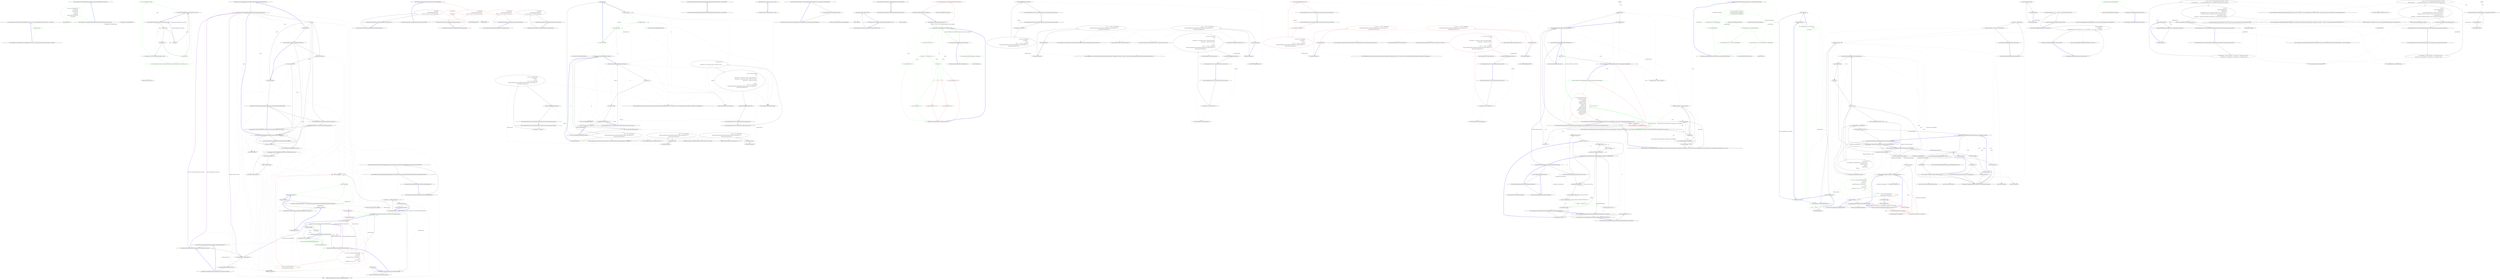 digraph  {
m1_3 [cluster="CommandLine.Core.ValueSpecification.FromAttribute(CommandLine.ValueAttribute, System.Type)", file="DateHumanizeTests.cs", label="Entry CommandLine.Core.ValueSpecification.FromAttribute(CommandLine.ValueAttribute, System.Type)", span="17-17"];
m1_4 [cluster="CommandLine.Core.ValueSpecification.FromAttribute(CommandLine.ValueAttribute, System.Type)", color=green, community=0, file="DateHumanizeTests.cs", label="18: return new ValueSpecification(\r\n                attribute.Index,\r\n                attribute.Required,\r\n                attribute.Min,\r\n                attribute.Max,\r\n                attribute.DefaultValue.ToMaybe(),\r\n                conversionType);", span="19-25"];
m1_5 [cluster="CommandLine.Core.ValueSpecification.FromAttribute(CommandLine.ValueAttribute, System.Type)", file="DateHumanizeTests.cs", label="Exit CommandLine.Core.ValueSpecification.FromAttribute(CommandLine.ValueAttribute, System.Type)", span="17-17"];
m1_0 [cluster="CommandLine.Core.ValueSpecification.ValueSpecification(int, bool, int, int, CommandLine.Infrastructure.Maybe<object>, System.Type)", file="DateHumanizeTests.cs", label="Entry CommandLine.Core.ValueSpecification.ValueSpecification(int, bool, int, int, CommandLine.Infrastructure.Maybe<object>, System.Type)", span="11-11"];
m1_1 [cluster="CommandLine.Core.ValueSpecification.ValueSpecification(int, bool, int, int, CommandLine.Infrastructure.Maybe<object>, System.Type)", color=green, community=0, file="DateHumanizeTests.cs", label="18: this.index = index", span="14-14"];
m1_2 [cluster="CommandLine.Core.ValueSpecification.ValueSpecification(int, bool, int, int, CommandLine.Infrastructure.Maybe<object>, System.Type)", file="DateHumanizeTests.cs", label="Exit CommandLine.Core.ValueSpecification.ValueSpecification(int, bool, int, int, CommandLine.Infrastructure.Maybe<object>, System.Type)", span="11-11"];
m1_6 [cluster="T.ToMaybe<T>()", file="DateHumanizeTests.cs", label="Entry T.ToMaybe<T>()", span="82-82"];
m1_7 [file="DateHumanizeTests.cs", label="CommandLine.Core.ValueSpecification", span=""];
m6_9 [cluster="string.Substring(int, int)", file="FixedLengthTruncator.cs", label="Entry string.Substring(int, int)", span="0-0"];
m6_0 [cluster="Humanizer.FixedLengthTruncator.Truncate(string, int, string)", file="FixedLengthTruncator.cs", label="Entry Humanizer.FixedLengthTruncator.Truncate(string, int, string)", span="7-7"];
m6_1 [cluster="Humanizer.FixedLengthTruncator.Truncate(string, int, string)", file="FixedLengthTruncator.cs", label="value == null", span="9-9"];
m6_3 [cluster="Humanizer.FixedLengthTruncator.Truncate(string, int, string)", file="FixedLengthTruncator.cs", label="value.Length == 0", span="12-12"];
m6_4 [cluster="Humanizer.FixedLengthTruncator.Truncate(string, int, string)", file="FixedLengthTruncator.cs", label="return value;", span="13-13"];
m6_5 [cluster="Humanizer.FixedLengthTruncator.Truncate(string, int, string)", file="FixedLengthTruncator.cs", label="truncationString == null || truncationString.Length > length", span="15-15"];
m6_6 [cluster="Humanizer.FixedLengthTruncator.Truncate(string, int, string)", color=green, community=0, file="FixedLengthTruncator.cs", label="24: return value.Substring(0, length);", span="16-16"];
m6_7 [cluster="Humanizer.FixedLengthTruncator.Truncate(string, int, string)", color=green, community=0, file="FixedLengthTruncator.cs", label="24: return value.Length > length ? value.Substring(0, length - truncationString.Length) + truncationString : value;", span="18-18"];
m6_2 [cluster="Humanizer.FixedLengthTruncator.Truncate(string, int, string)", file="FixedLengthTruncator.cs", label="return null;", span="10-10"];
m6_8 [cluster="Humanizer.FixedLengthTruncator.Truncate(string, int, string)", file="FixedLengthTruncator.cs", label="Exit Humanizer.FixedLengthTruncator.Truncate(string, int, string)", span="7-7"];
m7_37 [cluster="Humanizer.Tests.DehumanizeToEnumTests.HonorsAnyAttributeWithDescriptionStringProperty()", file="FixedNumberOfCharactersTruncator.cs", label="Entry Humanizer.Tests.DehumanizeToEnumTests.HonorsAnyAttributeWithDescriptionStringProperty()", span="44-44"];
m7_31 [cluster="Unk.Equal", file="FixedNumberOfCharactersTruncator.cs", label="Entry Unk.Equal", span=""];
m7_39 [cluster="Humanizer.StringHumanizeExtensions.ApplyCase(string, Humanizer.LetterCasing)", file="FixedNumberOfCharactersTruncator.cs", label=casing, span="75-75"];
m7_38 [cluster="Humanizer.StringHumanizeExtensions.ApplyCase(string, Humanizer.LetterCasing)", file="FixedNumberOfCharactersTruncator.cs", label="Entry Humanizer.StringHumanizeExtensions.ApplyCase(string, Humanizer.LetterCasing)", span="73-73"];
m7_40 [cluster="Humanizer.StringHumanizeExtensions.ApplyCase(string, Humanizer.LetterCasing)", file="FixedNumberOfCharactersTruncator.cs", label="LetterCasing.Title", span="77-77"];
m7_41 [cluster="Humanizer.StringHumanizeExtensions.ApplyCase(string, Humanizer.LetterCasing)", file="FixedNumberOfCharactersTruncator.cs", label="return CultureInfo.CurrentCulture.TextInfo.ToTitleCase(input);", span="78-78"];
m7_43 [cluster="Humanizer.StringHumanizeExtensions.ApplyCase(string, Humanizer.LetterCasing)", file="FixedNumberOfCharactersTruncator.cs", label="return input.ToLower();", span="81-81"];
m7_42 [cluster="Humanizer.StringHumanizeExtensions.ApplyCase(string, Humanizer.LetterCasing)", file="FixedNumberOfCharactersTruncator.cs", label="LetterCasing.LowerCase", span="80-80"];
m7_44 [cluster="Humanizer.StringHumanizeExtensions.ApplyCase(string, Humanizer.LetterCasing)", file="FixedNumberOfCharactersTruncator.cs", label="LetterCasing.AllCaps", span="83-83"];
m7_19 [cluster="lambda expression", file="FixedNumberOfCharactersTruncator.cs", label="Exit lambda expression", span="18-18"];
m7_0 [cluster="lambda expression", file="FixedNumberOfCharactersTruncator.cs", label="Entry lambda expression", span="9-9"];
m7_1 [cluster="lambda expression", file="FixedNumberOfCharactersTruncator.cs", label="String.Join('' '', methodName.Split(new[] { '_', '-' }))", span="9-9"];
m7_2 [cluster="lambda expression", file="FixedNumberOfCharactersTruncator.cs", label="Exit lambda expression", span="9-9"];
m7_3 [cluster="string.Split(params char[])", file="FixedNumberOfCharactersTruncator.cs", label="Entry string.Split(params char[])", span="0-0"];
m7_4 [cluster="string.Join(string, params string[])", file="FixedNumberOfCharactersTruncator.cs", label="Entry string.Join(string, params string[])", span="0-0"];
m7_32 [cluster="Humanizer.Tests.DehumanizeToEnumTests.HonorsDescriptionAttributeSubclasses()", file="FixedNumberOfCharactersTruncator.cs", label="Entry Humanizer.Tests.DehumanizeToEnumTests.HonorsDescriptionAttributeSubclasses()", span="36-36"];
m7_54 [cluster="string.Substring(int, int)", file="FixedNumberOfCharactersTruncator.cs", label="Entry string.Substring(int, int)", span="0-0"];
m7_56 [cluster="string.Concat(string, string)", file="FixedNumberOfCharactersTruncator.cs", label="Entry string.Concat(string, string)", span="0-0"];
m7_55 [cluster="string.Substring(int)", file="FixedNumberOfCharactersTruncator.cs", label="Entry string.Substring(int)", span="0-0"];
m7_57 [cluster="System.ArgumentOutOfRangeException.ArgumentOutOfRangeException(string)", file="FixedNumberOfCharactersTruncator.cs", label="Entry System.ArgumentOutOfRangeException.ArgumentOutOfRangeException(string)", span="0-0"];
m7_53 [cluster="string.ToUpper()", file="FixedNumberOfCharactersTruncator.cs", label="Entry string.ToUpper()", span="0-0"];
m7_23 [cluster="lambda expression", file="FixedNumberOfCharactersTruncator.cs", label="Exit lambda expression", span="30-30"];
m7_24 [cluster="Humanizer.StringHumanizeExtensions.Humanize(string)", color=green, community=0, file="FixedNumberOfCharactersTruncator.cs", label="36: Entry Humanizer.StringHumanizeExtensions.Humanize(string)", span="42-42"];
m7_25 [cluster="Humanizer.StringHumanizeExtensions.Humanize(string)", file="FixedNumberOfCharactersTruncator.cs", label="input.All(Char.IsUpper)", span="45-45"];
m7_8 [cluster="Humanizer.StringHumanizeExtensions.FromPascalCase(string)", file="FixedNumberOfCharactersTruncator.cs", label="return result.Replace('' i '', '' I '');", span="34-34"];
m7_12 [cluster="string.DehumanizeTo(System.Type, Humanizer.OnNoMatch)", file="FixedNumberOfCharactersTruncator.cs", label="Entry string.DehumanizeTo(System.Type, Humanizer.OnNoMatch)", span="33-33"];
m7_27 [cluster="Humanizer.StringHumanizeExtensions.Humanize(string)", file="FixedNumberOfCharactersTruncator.cs", label="input.Contains('_') || input.Contains('-')", span="48-48"];
m7_28 [cluster="Humanizer.StringHumanizeExtensions.Humanize(string)", color=green, community=0, file="FixedNumberOfCharactersTruncator.cs", label="36: return FromUnderscoreDashSeparatedWords(input);", span="49-49"];
m7_29 [cluster="Humanizer.StringHumanizeExtensions.Humanize(string)", color=green, community=0, file="FixedNumberOfCharactersTruncator.cs", label="36: return FromPascalCase(input);", span="51-51"];
m7_30 [cluster="Humanizer.StringHumanizeExtensions.Humanize(string)", file="FixedNumberOfCharactersTruncator.cs", label="Exit Humanizer.StringHumanizeExtensions.Humanize(string)", span="42-42"];
m7_35 [cluster="Humanizer.StringHumanizeExtensions.Humanize(string, Humanizer.LetterCasing)", file="FixedNumberOfCharactersTruncator.cs", label="return ApplyCase(humanizedString, casing);", span="64-64"];
m7_34 [cluster="Humanizer.StringHumanizeExtensions.Humanize(string, Humanizer.LetterCasing)", file="FixedNumberOfCharactersTruncator.cs", label="var humanizedString = input.Humanize()", span="62-62"];
m7_33 [cluster="Humanizer.StringHumanizeExtensions.Humanize(string, Humanizer.LetterCasing)", file="FixedNumberOfCharactersTruncator.cs", label="Entry Humanizer.StringHumanizeExtensions.Humanize(string, Humanizer.LetterCasing)", span="60-60"];
m7_36 [cluster="Humanizer.StringHumanizeExtensions.Humanize(string, Humanizer.LetterCasing)", file="FixedNumberOfCharactersTruncator.cs", label="Exit Humanizer.StringHumanizeExtensions.Humanize(string, Humanizer.LetterCasing)", span="60-60"];
m7_52 [cluster="Humanizer.Tests.DehumanizeToEnumTests.AllCapitalMembersAreReturnedAsIs()", file="FixedNumberOfCharactersTruncator.cs", label="Exit Humanizer.Tests.DehumanizeToEnumTests.AllCapitalMembersAreReturnedAsIs()", span="68-68"];
m7_14 [cluster="Humanizer.Tests.DehumanizeToEnumTests.ThrowsForEnumNoMatch()", file="FixedNumberOfCharactersTruncator.cs", label="Assert.Throws<NoMatchFoundException>(() => EnumTestsResources.MemberWithDescriptionAttribute.DehumanizeTo<DummyEnum>())", span="18-18"];
m7_26 [cluster="Humanizer.StringHumanizeExtensions.Humanize(string)", file="FixedNumberOfCharactersTruncator.cs", label="return input;", span="46-46"];
m7_13 [cluster="Unk.ToUpper", file="FixedNumberOfCharactersTruncator.cs", label="Entry Unk.ToUpper", span=""];
m7_15 [cluster="Unk.Replace", color=green, community=0, file="FixedNumberOfCharactersTruncator.cs", label="26: Entry Unk.Replace", span=""];
m7_16 [cluster="lambda expression", file="FixedNumberOfCharactersTruncator.cs", label="Entry lambda expression", span="26-29"];
m7_9 [cluster="Humanizer.StringHumanizeExtensions.FromPascalCase(string)", file="FixedNumberOfCharactersTruncator.cs", label="Exit Humanizer.StringHumanizeExtensions.FromPascalCase(string)", span="22-22"];
m7_21 [cluster="lambda expression", color=green, community=0, file="FixedNumberOfCharactersTruncator.cs", label="36: EnumTestsResources.MemberWithDescriptionAttribute.DehumanizeTo(typeof(DummyEnum))", span="19-19"];
m7_17 [cluster="lambda expression", file="FixedNumberOfCharactersTruncator.cs", label="Entry lambda expression", span="18-18"];
m7_18 [cluster="lambda expression", file="FixedNumberOfCharactersTruncator.cs", label="EnumTestsResources.MemberWithDescriptionAttribute.DehumanizeTo<DummyEnum>()", span="18-18"];
m7_22 [cluster="lambda expression", color=red, community=0, file="FixedNumberOfCharactersTruncator.cs", label="36: Exit lambda expression", span="19-19"];
m7_20 [cluster="string.ToLower()", file="FixedNumberOfCharactersTruncator.cs", label="Entry string.ToLower()", span="0-0"];
m7_10 [cluster="System.Text.RegularExpressions.Regex.Split(string)", file="FixedNumberOfCharactersTruncator.cs", label="Entry System.Text.RegularExpressions.Regex.Split(string)", span="0-0"];
m7_6 [cluster="Humanizer.StringHumanizeExtensions.FromPascalCase(string)", color=red, community=0, file="FixedNumberOfCharactersTruncator.cs", label="36: var result = PascalCaseWordBoundaryRegex\r\n                .Split(name)\r\n                .Select(word =>\r\n                    word.All(Char.IsUpper) && word.Length > 1\r\n                        ? word\r\n                        : word.ToLower())\r\n                .Aggregate((res, word) => res + '' '' + word)", span="24-30"];
m7_11 [cluster="Unk.Select", file="FixedNumberOfCharactersTruncator.cs", label="Entry Unk.Select", span=""];
m7_49 [cluster="Humanizer.StringHumanizeExtensions.ApplyCase(string, Humanizer.LetterCasing)", file="FixedNumberOfCharactersTruncator.cs", label="return input.ToUpper();", span="90-90"];
m7_51 [cluster="Humanizer.StringHumanizeExtensions.ApplyCase(string, Humanizer.LetterCasing)", file="FixedNumberOfCharactersTruncator.cs", label="Exit Humanizer.StringHumanizeExtensions.ApplyCase(string, Humanizer.LetterCasing)", span="73-73"];
m7_50 [cluster="Humanizer.StringHumanizeExtensions.ApplyCase(string, Humanizer.LetterCasing)", file="FixedNumberOfCharactersTruncator.cs", label="throw new ArgumentOutOfRangeException(''casing'');", span="93-93"];
m7_58 [cluster="Humanizer.Tests.DehumanizeToEnumTests.HonorsLocalizedDisplayAttribute()", file="FixedNumberOfCharactersTruncator.cs", label="Entry Humanizer.Tests.DehumanizeToEnumTests.HonorsLocalizedDisplayAttribute()", span="82-82"];
m7_60 [cluster="Humanizer.Tests.DehumanizeToEnumTests.HonorsLocalizedDisplayAttribute()", file="FixedNumberOfCharactersTruncator.cs", label="Assert.Equal(EnumUnderTest.MemberWithLocalizedDisplayAttribute, EnumTestsResources.MemberWithLocalizedDisplayAttribute.DehumanizeTo(typeof(EnumUnderTest)))", span="85-85"];
m7_59 [cluster="Humanizer.Tests.DehumanizeToEnumTests.HonorsLocalizedDisplayAttribute()", file="FixedNumberOfCharactersTruncator.cs", label="Assert.Equal(EnumUnderTest.MemberWithLocalizedDisplayAttribute, EnumTestsResources.MemberWithLocalizedDisplayAttribute.DehumanizeTo<EnumUnderTest>())", span="84-84"];
m7_61 [cluster="Humanizer.Tests.DehumanizeToEnumTests.HonorsLocalizedDisplayAttribute()", file="FixedNumberOfCharactersTruncator.cs", label="Exit Humanizer.Tests.DehumanizeToEnumTests.HonorsLocalizedDisplayAttribute()", span="82-82"];
m7_45 [cluster="Humanizer.Tests.DehumanizeToEnumTests.IsCaseInsensitive(string, Humanizer.Tests.EnumUnderTest)", file="FixedNumberOfCharactersTruncator.cs", label="Entry Humanizer.Tests.DehumanizeToEnumTests.IsCaseInsensitive(string, Humanizer.Tests.EnumUnderTest)", span="61-61"];
m7_47 [cluster="Humanizer.Tests.DehumanizeToEnumTests.IsCaseInsensitive(string, Humanizer.Tests.EnumUnderTest)", file="FixedNumberOfCharactersTruncator.cs", label="Assert.Equal(expectedEnum, input.DehumanizeTo(typeof(EnumUnderTest)))", span="64-64"];
m7_48 [cluster="Humanizer.Tests.DehumanizeToEnumTests.IsCaseInsensitive(string, Humanizer.Tests.EnumUnderTest)", file="FixedNumberOfCharactersTruncator.cs", label="Exit Humanizer.Tests.DehumanizeToEnumTests.IsCaseInsensitive(string, Humanizer.Tests.EnumUnderTest)", span="61-61"];
m7_46 [cluster="Humanizer.Tests.DehumanizeToEnumTests.IsCaseInsensitive(string, Humanizer.Tests.EnumUnderTest)", file="FixedNumberOfCharactersTruncator.cs", label="Assert.Equal(expectedEnum, input.DehumanizeTo<EnumUnderTest>())", span="63-63"];
m7_5 [cluster="Humanizer.StringHumanizeExtensions.FromPascalCase(string)", file="FixedNumberOfCharactersTruncator.cs", label="Entry Humanizer.StringHumanizeExtensions.FromPascalCase(string)", span="22-22"];
m7_7 [cluster="Humanizer.StringHumanizeExtensions.FromPascalCase(string)", color=red, community=0, file="FixedNumberOfCharactersTruncator.cs", label="36: result = Char.ToUpper(result[0]) +\r\n                result.Substring(1, result.Length - 1)", span="32-33"];
m8_0 [cluster="Humanizer.Tests.Extensions.StringDehumanizeTests.PascalCaseSentence()", file="FixedNumberOfWordsTruncator.cs", label="Entry Humanizer.Tests.Extensions.StringDehumanizeTests.PascalCaseSentence()", span="7-7"];
m8_1 [cluster="Humanizer.Tests.Extensions.StringDehumanizeTests.PascalCaseSentence()", color=red, community=0, file="FixedNumberOfWordsTruncator.cs", label="19: Assert.Equal(\r\n                ''PascalCaseSentenceIsCamelized'',\r\n                ''Pascal case sentence is camelized''.Dehumanize())", span="9-11"];
m8_2 [cluster="Humanizer.Tests.Extensions.StringDehumanizeTests.PascalCaseSentence()", file="FixedNumberOfWordsTruncator.cs", label="Exit Humanizer.Tests.Extensions.StringDehumanizeTests.PascalCaseSentence()", span="7-7"];
m8_4 [cluster="Unk.Equal", file="FixedNumberOfWordsTruncator.cs", label="Entry Unk.Equal", span=""];
m8_3 [cluster="string.Dehumanize()", file="FixedNumberOfWordsTruncator.cs", label="Entry string.Dehumanize()", span="11-11"];
m8_8 [cluster="Humanizer.Tests.Extensions.StringDehumanizeTests.MixedCaseSentence()", file="FixedNumberOfWordsTruncator.cs", label="Entry Humanizer.Tests.Extensions.StringDehumanizeTests.MixedCaseSentence()", span="23-23"];
m8_9 [cluster="Humanizer.Tests.Extensions.StringDehumanizeTests.MixedCaseSentence()", file="FixedNumberOfWordsTruncator.cs", label="Assert.Equal(\r\n                ''MixedCaseSentenceIsCamelized'',\r\n                ''Mixed case sentence Is Camelized''.Dehumanize())", span="25-27"];
m8_10 [cluster="Humanizer.Tests.Extensions.StringDehumanizeTests.MixedCaseSentence()", file="FixedNumberOfWordsTruncator.cs", label="Exit Humanizer.Tests.Extensions.StringDehumanizeTests.MixedCaseSentence()", span="23-23"];
m8_14 [cluster="Humanizer.Tests.Extensions.StringDehumanizeTests.EmptySentence()", file="FixedNumberOfWordsTruncator.cs", label="Entry Humanizer.Tests.Extensions.StringDehumanizeTests.EmptySentence()", span="39-39"];
m8_15 [cluster="Humanizer.Tests.Extensions.StringDehumanizeTests.EmptySentence()", color=red, community=0, file="FixedNumberOfWordsTruncator.cs", label="19: Assert.Equal(\r\n                '''',\r\n                ''''.Dehumanize())", span="41-43"];
m8_16 [cluster="Humanizer.Tests.Extensions.StringDehumanizeTests.EmptySentence()", file="FixedNumberOfWordsTruncator.cs", label="Exit Humanizer.Tests.Extensions.StringDehumanizeTests.EmptySentence()", span="39-39"];
m8_5 [cluster="Humanizer.Tests.Extensions.StringDehumanizeTests.TitleCaseSentence()", file="FixedNumberOfWordsTruncator.cs", label="Entry Humanizer.Tests.Extensions.StringDehumanizeTests.TitleCaseSentence()", span="15-15"];
m8_6 [cluster="Humanizer.Tests.Extensions.StringDehumanizeTests.TitleCaseSentence()", color=red, community=0, file="FixedNumberOfWordsTruncator.cs", label="19: Assert.Equal(\r\n                ''TitleCaseSentenceIsCamelized'',\r\n                ''Title Case Sentence Is Camelized''.Dehumanize())", span="17-19"];
m8_7 [cluster="Humanizer.Tests.Extensions.StringDehumanizeTests.TitleCaseSentence()", file="FixedNumberOfWordsTruncator.cs", label="Exit Humanizer.Tests.Extensions.StringDehumanizeTests.TitleCaseSentence()", span="15-15"];
m8_11 [cluster="Humanizer.Tests.Extensions.StringDehumanizeTests.LowerCaseSentence()", file="FixedNumberOfWordsTruncator.cs", label="Entry Humanizer.Tests.Extensions.StringDehumanizeTests.LowerCaseSentence()", span="31-31"];
m8_12 [cluster="Humanizer.Tests.Extensions.StringDehumanizeTests.LowerCaseSentence()", file="FixedNumberOfWordsTruncator.cs", label="Assert.Equal(\r\n                ''LowerCaseSentenceIsCamelized'',\r\n                ''lower case sentence is camelized''.Dehumanize())", span="33-35"];
m8_13 [cluster="Humanizer.Tests.Extensions.StringDehumanizeTests.LowerCaseSentence()", file="FixedNumberOfWordsTruncator.cs", label="Exit Humanizer.Tests.Extensions.StringDehumanizeTests.LowerCaseSentence()", span="31-31"];
m9_32 [cluster="Humanizer.RomanNumeralExtensions.ToRoman(int)", file="FrenchNumberToWordsConverter.cs", label=RomanNumerals, span="89-89"];
m9_33 [cluster="Humanizer.RomanNumeralExtensions.ToRoman(int)", file="FrenchNumberToWordsConverter.cs", label="input / pair.Value > 0", span="91-91"];
m9_34 [cluster="Humanizer.RomanNumeralExtensions.ToRoman(int)", color=green, community=0, file="FrenchNumberToWordsConverter.cs", label="17: sb.Append(pair.Key)", span="93-93"];
m9_35 [cluster="Humanizer.RomanNumeralExtensions.ToRoman(int)", color=green, community=0, file="FrenchNumberToWordsConverter.cs", label="17: input -= pair.Value", span="94-94"];
m9_36 [cluster="Humanizer.RomanNumeralExtensions.ToRoman(int)", color=green, community=0, file="FrenchNumberToWordsConverter.cs", label="16: return sb.ToString();", span="98-98"];
m9_10 [cluster="System.Collections.Generic.IEnumerable<TSource>.Contains<TSource>(TSource)", file="FrenchNumberToWordsConverter.cs", label="Entry System.Collections.Generic.IEnumerable<TSource>.Contains<TSource>(TSource)", span="0-0"];
m9_19 [cluster="CommandLine.Core.Token.Name(string)", file="FrenchNumberToWordsConverter.cs", label="Entry CommandLine.Core.Token.Name(string)", span="19-19"];
m9_5 [cluster="CommandLine.Core.Sequence.Partition(System.Collections.Generic.IEnumerable<CommandLine.Core.Token>, System.Func<string, CommandLine.Infrastructure.Maybe<CommandLine.Core.TypeDescriptor>>)", file="FrenchNumberToWordsConverter.cs", label="Entry CommandLine.Core.Sequence.Partition(System.Collections.Generic.IEnumerable<CommandLine.Core.Token>, System.Func<string, CommandLine.Infrastructure.Maybe<CommandLine.Core.TypeDescriptor>>)", span="11-11"];
m9_13 [cluster="CommandLine.Infrastructure.Maybe.Just<T>(T)", file="FrenchNumberToWordsConverter.cs", label="Entry CommandLine.Infrastructure.Maybe.Just<T>(T)", span="71-71"];
m9_11 [cluster="CommandLine.Infrastructure.Maybe.Nothing<T>()", file="FrenchNumberToWordsConverter.cs", label="Entry CommandLine.Infrastructure.Maybe.Nothing<T>()", span="66-66"];
m9_38 [cluster="lambda expression", file="FrenchNumberToWordsConverter.cs", label="new[] { ''seq'' }.Contains(name)\r\n                        ? Maybe.Just(TypeDescriptor.Create(TypeDescriptorKind.Sequence, Maybe.Nothing<int>()))\r\n                        : Maybe.Nothing<TypeDescriptor>()", span="95-97"];
m9_41 [cluster="System.Text.StringBuilder.ToString()", file="FrenchNumberToWordsConverter.cs", label="Entry System.Text.StringBuilder.ToString()", span="0-0"];
m9_12 [cluster="CommandLine.Core.TypeDescriptor.Create(CommandLine.Core.TypeDescriptorKind, CommandLine.Infrastructure.Maybe<int>)", file="FrenchNumberToWordsConverter.cs", label="Entry CommandLine.Core.TypeDescriptor.Create(CommandLine.Core.TypeDescriptorKind, CommandLine.Infrastructure.Maybe<int>)", span="36-36"];
m9_40 [cluster="System.Text.StringBuilder.Append(string)", file="FrenchNumberToWordsConverter.cs", label="Entry System.Text.StringBuilder.Append(string)", span="0-0"];
m9_14 [cluster="CommandLine.Tests.Unit.Core.SequenceTests.Partition_sequence_values()", file="FrenchNumberToWordsConverter.cs", label="Entry CommandLine.Tests.Unit.Core.SequenceTests.Partition_sequence_values()", span="34-34"];
m9_15 [cluster="CommandLine.Tests.Unit.Core.SequenceTests.Partition_sequence_values()", file="FrenchNumberToWordsConverter.cs", label="var expected = new[]\r\n                {\r\n                    Token.Name(''seq''), Token.Value(''seqval0''), Token.Value(''seqval1'')\r\n                }", span="36-39"];
m9_16 [cluster="CommandLine.Tests.Unit.Core.SequenceTests.Partition_sequence_values()", file="FrenchNumberToWordsConverter.cs", label="var result = Sequence.Partition(\r\n                new[]\r\n                    {\r\n                        Token.Name(''str''), Token.Value(''strvalue''), Token.Value(''freevalue''),\r\n                        Token.Name(''seq''), Token.Value(''seqval0''), Token.Value(''seqval1''),\r\n                        Token.Name(''x''), Token.Value(''freevalue2'')\r\n                    },\r\n                name =>\r\n                    new[] { ''seq'' }.Contains(name)\r\n                        ? Maybe.Just(TypeDescriptor.Create(TypeDescriptorKind.Sequence, Maybe.Nothing<int>()))\r\n                        : Maybe.Nothing<TypeDescriptor>())", span="41-51"];
m9_17 [cluster="CommandLine.Tests.Unit.Core.SequenceTests.Partition_sequence_values()", file="FrenchNumberToWordsConverter.cs", label="expected.ShouldAllBeEquivalentTo(result)", span="53-53"];
m9_18 [cluster="CommandLine.Tests.Unit.Core.SequenceTests.Partition_sequence_values()", file="FrenchNumberToWordsConverter.cs", label="Exit CommandLine.Tests.Unit.Core.SequenceTests.Partition_sequence_values()", span="34-34"];
m9_39 [cluster="lambda expression", file="FrenchNumberToWordsConverter.cs", label="Exit lambda expression", span="94-97"];
m9_0 [cluster="CommandLine.Tests.Unit.Core.SequenceTests.Partition_sequence_values_from_empty_token_sequence()", file="FrenchNumberToWordsConverter.cs", label="Entry CommandLine.Tests.Unit.Core.SequenceTests.Partition_sequence_values_from_empty_token_sequence()", span="19-19"];
m9_1 [cluster="CommandLine.Tests.Unit.Core.SequenceTests.Partition_sequence_values_from_empty_token_sequence()", file="FrenchNumberToWordsConverter.cs", label="var expected = new Token[] { }", span="21-21"];
m9_2 [cluster="CommandLine.Tests.Unit.Core.SequenceTests.Partition_sequence_values_from_empty_token_sequence()", file="FrenchNumberToWordsConverter.cs", label="var result = Sequence.Partition(\r\n                new Token[] { },\r\n                name =>\r\n                    new[] { ''seq'' }.Contains(name)\r\n                        ? Maybe.Just(TypeDescriptor.Create(TypeDescriptorKind.Sequence, Maybe.Nothing<int>()))\r\n                        : Maybe.Nothing<TypeDescriptor>())", span="23-28"];
m9_3 [cluster="CommandLine.Tests.Unit.Core.SequenceTests.Partition_sequence_values_from_empty_token_sequence()", file="FrenchNumberToWordsConverter.cs", label="expected.ShouldAllBeEquivalentTo(result)", span="30-30"];
m9_4 [cluster="CommandLine.Tests.Unit.Core.SequenceTests.Partition_sequence_values_from_empty_token_sequence()", file="FrenchNumberToWordsConverter.cs", label="Exit CommandLine.Tests.Unit.Core.SequenceTests.Partition_sequence_values_from_empty_token_sequence()", span="19-19"];
m9_24 [cluster="CommandLine.Tests.Unit.Core.SequenceTests.Partition_sequence_values_from_two_sequneces()", file="FrenchNumberToWordsConverter.cs", label="Entry CommandLine.Tests.Unit.Core.SequenceTests.Partition_sequence_values_from_two_sequneces()", span="57-57"];
m9_25 [cluster="Humanizer.RomanNumeralExtensions.ToRoman(int)", file="FrenchNumberToWordsConverter.cs", label="Entry Humanizer.RomanNumeralExtensions.ToRoman(int)", span="78-78"];
m9_26 [cluster="Humanizer.RomanNumeralExtensions.ToRoman(int)", file="FrenchNumberToWordsConverter.cs", label="int minValue = 1", span="80-80"];
m9_27 [cluster="Humanizer.RomanNumeralExtensions.ToRoman(int)", file="FrenchNumberToWordsConverter.cs", label="int maxValue = 3999", span="81-81"];
m9_28 [cluster="Humanizer.RomanNumeralExtensions.ToRoman(int)", file="FrenchNumberToWordsConverter.cs", label="int maxRomanNumeralLength = 15", span="82-82"];
m9_37 [cluster="Humanizer.RomanNumeralExtensions.ToRoman(int)", file="FrenchNumberToWordsConverter.cs", label="Exit Humanizer.RomanNumeralExtensions.ToRoman(int)", span="78-78"];
m9_7 [cluster="lambda expression", file="FrenchNumberToWordsConverter.cs", label="Entry lambda expression", span="25-28"];
m9_8 [cluster="lambda expression", file="FrenchNumberToWordsConverter.cs", label="new[] { ''seq'' }.Contains(name)\r\n                        ? Maybe.Just(TypeDescriptor.Create(TypeDescriptorKind.Sequence, Maybe.Nothing<int>()))\r\n                        : Maybe.Nothing<TypeDescriptor>()", span="26-28"];
m9_9 [cluster="lambda expression", file="FrenchNumberToWordsConverter.cs", label="Exit lambda expression", span="25-28"];
m9_21 [cluster="lambda expression", file="FrenchNumberToWordsConverter.cs", label="Entry lambda expression", span="48-51"];
m9_22 [cluster="lambda expression", file="FrenchNumberToWordsConverter.cs", label="new[] { ''seq'' }.Contains(name)\r\n                        ? Maybe.Just(TypeDescriptor.Create(TypeDescriptorKind.Sequence, Maybe.Nothing<int>()))\r\n                        : Maybe.Nothing<TypeDescriptor>()", span="49-51"];
m9_23 [cluster="lambda expression", file="FrenchNumberToWordsConverter.cs", label="Exit lambda expression", span="48-51"];
m9_29 [cluster="Humanizer.RomanNumeralExtensions.ToRoman(int)", file="FrenchNumberToWordsConverter.cs", label="(input < minValue) || (input > maxValue)", span="84-84"];
m9_30 [cluster="Humanizer.RomanNumeralExtensions.ToRoman(int)", file="FrenchNumberToWordsConverter.cs", label="throw new ArgumentOutOfRangeException();", span="85-85"];
m9_31 [cluster="Humanizer.RomanNumeralExtensions.ToRoman(int)", file="FrenchNumberToWordsConverter.cs", label="var sb = new StringBuilder(maxRomanNumeralLength)", span="87-87"];
m9_20 [cluster="CommandLine.Core.Token.Value(string)", file="FrenchNumberToWordsConverter.cs", label="Entry CommandLine.Core.Token.Value(string)", span="24-24"];
m9_6 [cluster="Unk.ShouldAllBeEquivalentTo", file="FrenchNumberToWordsConverter.cs", label="Entry Unk.ShouldAllBeEquivalentTo", span=""];
m10_0 [cluster="Humanizer.DateTimeHumanizeStrategy.IDateTimeHumanizeStrategy.Humanize(System.DateTime, System.DateTime)", file="IDateTimeHumanizeStrategy.cs", label="Entry Humanizer.DateTimeHumanizeStrategy.IDateTimeHumanizeStrategy.Humanize(System.DateTime, System.DateTime)", span="6-6"];
m10_1 [cluster="Humanizer.DateTimeHumanizeStrategy.IDateTimeHumanizeStrategy.Humanize(System.DateTime, System.DateTime)", file="IDateTimeHumanizeStrategy.cs", label="Exit Humanizer.DateTimeHumanizeStrategy.IDateTimeHumanizeStrategy.Humanize(System.DateTime, System.DateTime)", span="6-6"];
m11_0 [cluster="Humanizer.ITruncator.Truncate(string, int, string)", file="ITruncator.cs", label="Entry Humanizer.ITruncator.Truncate(string, int, string)", span="14-14"];
m11_1 [cluster="Humanizer.ITruncator.Truncate(string, int, string)", file="ITruncator.cs", label="Exit Humanizer.ITruncator.Truncate(string, int, string)", span="14-14"];
m12_7 [cluster="Humanizer.Tests.Localisation.es.NumberToWordsTests.ToOrdinalWords(int, string, Humanizer.GrammaticalGender)", file="NumberToWordsTests.cs", label="Entry Humanizer.Tests.Localisation.es.NumberToWordsTests.ToOrdinalWords(int, string, Humanizer.GrammaticalGender)", span="56-56"];
m12_8 [cluster="Humanizer.Tests.Localisation.es.NumberToWordsTests.ToOrdinalWords(int, string, Humanizer.GrammaticalGender)", file="NumberToWordsTests.cs", label="Assert.Equal(words, number.ToOrdinalWords(gender))", span="58-58"];
m12_9 [cluster="Humanizer.Tests.Localisation.es.NumberToWordsTests.ToOrdinalWords(int, string, Humanizer.GrammaticalGender)", file="NumberToWordsTests.cs", label="Exit Humanizer.Tests.Localisation.es.NumberToWordsTests.ToOrdinalWords(int, string, Humanizer.GrammaticalGender)", span="56-56"];
m12_2 [cluster="Humanizer.Tests.Localisation.es.NumberToWordsTests.ToWords(int, string)", file="NumberToWordsTests.cs", label="Entry Humanizer.Tests.Localisation.es.NumberToWordsTests.ToWords(int, string)", span="45-45"];
m12_3 [cluster="Humanizer.Tests.Localisation.es.NumberToWordsTests.ToWords(int, string)", file="NumberToWordsTests.cs", label="Assert.Equal(expected, number.ToWords())", span="47-47"];
m12_4 [cluster="Humanizer.Tests.Localisation.es.NumberToWordsTests.ToWords(int, string)", file="NumberToWordsTests.cs", label="Exit Humanizer.Tests.Localisation.es.NumberToWordsTests.ToWords(int, string)", span="45-45"];
m12_0 [cluster="Humanizer.Tests.Localisation.es.NumberToWordsTests.NumberToWordsTests()", file="NumberToWordsTests.cs", label="Entry Humanizer.Tests.Localisation.es.NumberToWordsTests.NumberToWordsTests()", span="7-7"];
m12_1 [cluster="Humanizer.Tests.Localisation.es.NumberToWordsTests.NumberToWordsTests()", file="NumberToWordsTests.cs", label="Exit Humanizer.Tests.Localisation.es.NumberToWordsTests.NumberToWordsTests()", span="7-7"];
m12_6 [cluster="Unk.Equal", file="NumberToWordsTests.cs", label="Entry Unk.Equal", span=""];
m12_5 [cluster="int.ToWords()", file="NumberToWordsTests.cs", label="Entry int.ToWords()", span="32-32"];
m12_10 [cluster="int.ToOrdinalWords(Humanizer.GrammaticalGender)", file="NumberToWordsTests.cs", label="Entry int.ToOrdinalWords(Humanizer.GrammaticalGender)", span="79-79"];
m13_8 [cluster="int.ToString(System.IFormatProvider)", file="OrdinalizeExtensions.cs", label="Entry int.ToString(System.IFormatProvider)", span="0-0"];
m13_5 [cluster="Humanizer.OrdinalizeExtensions.Ordinalize(int)", file="OrdinalizeExtensions.cs", label="Entry Humanizer.OrdinalizeExtensions.Ordinalize(int)", span="25-25"];
m13_6 [cluster="Humanizer.OrdinalizeExtensions.Ordinalize(int)", color=red, community=0, file="OrdinalizeExtensions.cs", label="11: return Ordinalize(number, number.ToString(CultureInfo.InvariantCulture));", span="27-27"];
m13_7 [cluster="Humanizer.OrdinalizeExtensions.Ordinalize(int)", file="OrdinalizeExtensions.cs", label="Exit Humanizer.OrdinalizeExtensions.Ordinalize(int)", span="25-25"];
m13_4 [cluster="Humanizer.OrdinalizeExtensions.Ordinalize(int, string)", file="OrdinalizeExtensions.cs", label="Entry Humanizer.OrdinalizeExtensions.Ordinalize(int, string)", span="30-30"];
m13_9 [cluster="Humanizer.OrdinalizeExtensions.Ordinalize(int, string)", color=green, community=0, file="OrdinalizeExtensions.cs", label="37: int nMod100 = number % 100", span="32-32"];
m13_11 [cluster="Humanizer.OrdinalizeExtensions.Ordinalize(int, string)", color=green, community=0, file="OrdinalizeExtensions.cs", label="11: return numberString + ''th'';", span="36-36"];
m13_12 [cluster="Humanizer.OrdinalizeExtensions.Ordinalize(int, string)", color=green, community=0, file="OrdinalizeExtensions.cs", label="11: number % 10", span="39-39"];
m13_14 [cluster="Humanizer.OrdinalizeExtensions.Ordinalize(int, string)", color=green, community=0, file="OrdinalizeExtensions.cs", label="11: return numberString + ''st'';", span="42-42"];
m13_16 [cluster="Humanizer.OrdinalizeExtensions.Ordinalize(int, string)", color=red, community=0, file="OrdinalizeExtensions.cs", label="11: return numberString + ''nd'';", span="44-44"];
m13_18 [cluster="Humanizer.OrdinalizeExtensions.Ordinalize(int, string)", color=red, community=0, file="OrdinalizeExtensions.cs", label="11: return numberString + ''rd'';", span="46-46"];
m13_19 [cluster="Humanizer.OrdinalizeExtensions.Ordinalize(int, string)", color=red, community=0, file="OrdinalizeExtensions.cs", label="11: return numberString + ''th'';", span="48-48"];
m13_10 [cluster="Humanizer.OrdinalizeExtensions.Ordinalize(int, string)", color=green, community=0, file="OrdinalizeExtensions.cs", label="11: nMod100 >= 11 && nMod100 <= 13", span="34-34"];
m13_13 [cluster="Humanizer.OrdinalizeExtensions.Ordinalize(int, string)", color=green, community=0, file="OrdinalizeExtensions.cs", label="11: 1", span="41-41"];
m13_15 [cluster="Humanizer.OrdinalizeExtensions.Ordinalize(int, string)", color=red, community=0, file="OrdinalizeExtensions.cs", label="11: 2", span="43-43"];
m13_17 [cluster="Humanizer.OrdinalizeExtensions.Ordinalize(int, string)", color=red, community=0, file="OrdinalizeExtensions.cs", label="11: 3", span="45-45"];
m13_20 [cluster="Humanizer.OrdinalizeExtensions.Ordinalize(int, string)", file="OrdinalizeExtensions.cs", label="Exit Humanizer.OrdinalizeExtensions.Ordinalize(int, string)", span="30-30"];
m13_0 [cluster="Humanizer.OrdinalizeExtensions.Ordinalize(string)", file="OrdinalizeExtensions.cs", label="Entry Humanizer.OrdinalizeExtensions.Ordinalize(string)", span="15-15"];
m13_1 [cluster="Humanizer.OrdinalizeExtensions.Ordinalize(string)", color=green, community=0, file="OrdinalizeExtensions.cs", label="11: return Ordinalize(int.Parse(numberString), numberString);", span="17-17"];
m13_2 [cluster="Humanizer.OrdinalizeExtensions.Ordinalize(string)", file="OrdinalizeExtensions.cs", label="Exit Humanizer.OrdinalizeExtensions.Ordinalize(string)", span="15-15"];
m13_3 [cluster="int.Parse(string)", file="OrdinalizeExtensions.cs", label="Entry int.Parse(string)", span="0-0"];
m14_10 [cluster="System.Collections.Generic.IEnumerable<TSource>.Contains<TSource>(TSource)", file="OrdinalizeTests.cs", label="Entry System.Collections.Generic.IEnumerable<TSource>.Contains<TSource>(TSource)", span="0-0"];
m14_19 [cluster="CommandLine.Core.Token.Name(string)", file="OrdinalizeTests.cs", label="Entry CommandLine.Core.Token.Name(string)", span="19-19"];
m14_13 [cluster="CommandLine.Infrastructure.Maybe.Just<T>(T)", file="OrdinalizeTests.cs", label="Entry CommandLine.Infrastructure.Maybe.Just<T>(T)", span="71-71"];
m14_11 [cluster="CommandLine.Infrastructure.Maybe.Nothing<T>()", file="OrdinalizeTests.cs", label="Entry CommandLine.Infrastructure.Maybe.Nothing<T>()", span="66-66"];
m14_14 [cluster="CommandLine.Tests.Unit.Core.SwitchTests.Partition_switch_values()", file="OrdinalizeTests.cs", label="Entry CommandLine.Tests.Unit.Core.SwitchTests.Partition_switch_values()", span="34-34"];
m14_15 [cluster="CommandLine.Tests.Unit.Core.SwitchTests.Partition_switch_values()", file="OrdinalizeTests.cs", label="var expected = new [] { Token.Name(''x'') }", span="36-36"];
m14_16 [cluster="CommandLine.Tests.Unit.Core.SwitchTests.Partition_switch_values()", file="OrdinalizeTests.cs", label="var result = Switch.Partition(\r\n                new []\r\n                    {\r\n                        Token.Name(''str''), Token.Value(''strvalue''), Token.Value(''freevalue''),\r\n                        Token.Name(''x''), Token.Value(''freevalue2'')\r\n                    },\r\n                name =>\r\n                    new[] { ''x'', ''switch'' }.Contains(name)\r\n                        ? Maybe.Just(TypeDescriptor.Create(TypeDescriptorKind.Boolean, Maybe.Nothing<int>()))\r\n                        : Maybe.Nothing<TypeDescriptor>())", span="38-47"];
m14_17 [cluster="CommandLine.Tests.Unit.Core.SwitchTests.Partition_switch_values()", file="OrdinalizeTests.cs", label="expected.ShouldAllBeEquivalentTo(result)", span="49-49"];
m14_18 [cluster="CommandLine.Tests.Unit.Core.SwitchTests.Partition_switch_values()", file="OrdinalizeTests.cs", label="Exit CommandLine.Tests.Unit.Core.SwitchTests.Partition_switch_values()", span="34-34"];
m14_12 [cluster="CommandLine.Core.TypeDescriptor.Create(CommandLine.Core.TypeDescriptorKind, CommandLine.Infrastructure.Maybe<int>)", file="OrdinalizeTests.cs", label="Entry CommandLine.Core.TypeDescriptor.Create(CommandLine.Core.TypeDescriptorKind, CommandLine.Infrastructure.Maybe<int>)", span="36-36"];
m14_5 [cluster="CommandLine.Core.Switch.Partition(System.Collections.Generic.IEnumerable<CommandLine.Core.Token>, System.Func<string, CommandLine.Infrastructure.Maybe<CommandLine.Core.TypeDescriptor>>)", file="OrdinalizeTests.cs", label="Entry CommandLine.Core.Switch.Partition(System.Collections.Generic.IEnumerable<CommandLine.Core.Token>, System.Func<string, CommandLine.Infrastructure.Maybe<CommandLine.Core.TypeDescriptor>>)", span="11-11"];
m14_0 [cluster="CommandLine.Tests.Unit.Core.SwitchTests.Partition_switch_values_from_empty_token_sequence()", file="OrdinalizeTests.cs", label="Entry CommandLine.Tests.Unit.Core.SwitchTests.Partition_switch_values_from_empty_token_sequence()", span="19-19"];
m14_1 [cluster="CommandLine.Tests.Unit.Core.SwitchTests.Partition_switch_values_from_empty_token_sequence()", file="OrdinalizeTests.cs", label="var expected = new Token[] { }", span="21-21"];
m14_2 [cluster="CommandLine.Tests.Unit.Core.SwitchTests.Partition_switch_values_from_empty_token_sequence()", file="OrdinalizeTests.cs", label="var result = Switch.Partition(\r\n                new Token[] { },\r\n                name =>\r\n                    new[] { ''x'', ''switch'' }.Contains(name)\r\n                        ? Maybe.Just(TypeDescriptor.Create(TypeDescriptorKind.Boolean, Maybe.Nothing<int>()))\r\n                        : Maybe.Nothing<TypeDescriptor>())", span="23-28"];
m14_3 [cluster="CommandLine.Tests.Unit.Core.SwitchTests.Partition_switch_values_from_empty_token_sequence()", file="OrdinalizeTests.cs", label="expected.ShouldAllBeEquivalentTo(result)", span="30-30"];
m14_4 [cluster="CommandLine.Tests.Unit.Core.SwitchTests.Partition_switch_values_from_empty_token_sequence()", file="OrdinalizeTests.cs", label="Exit CommandLine.Tests.Unit.Core.SwitchTests.Partition_switch_values_from_empty_token_sequence()", span="19-19"];
m14_21 [cluster="lambda expression", file="OrdinalizeTests.cs", label="Entry lambda expression", span="44-47"];
m14_7 [cluster="lambda expression", file="OrdinalizeTests.cs", label="Entry lambda expression", span="25-28"];
m14_8 [cluster="lambda expression", file="OrdinalizeTests.cs", label="new[] { ''x'', ''switch'' }.Contains(name)\r\n                        ? Maybe.Just(TypeDescriptor.Create(TypeDescriptorKind.Boolean, Maybe.Nothing<int>()))\r\n                        : Maybe.Nothing<TypeDescriptor>()", span="26-28"];
m14_9 [cluster="lambda expression", file="OrdinalizeTests.cs", label="Exit lambda expression", span="25-28"];
m14_22 [cluster="lambda expression", file="OrdinalizeTests.cs", label="new[] { ''x'', ''switch'' }.Contains(name)\r\n                        ? Maybe.Just(TypeDescriptor.Create(TypeDescriptorKind.Boolean, Maybe.Nothing<int>()))\r\n                        : Maybe.Nothing<TypeDescriptor>()", span="45-47"];
m14_23 [cluster="lambda expression", file="OrdinalizeTests.cs", label="Exit lambda expression", span="44-47"];
m14_20 [cluster="CommandLine.Core.Token.Value(string)", file="OrdinalizeTests.cs", label="Entry CommandLine.Core.Token.Value(string)", span="24-24"];
m14_6 [cluster="Unk.ShouldAllBeEquivalentTo", file="OrdinalizeTests.cs", label="Entry Unk.ShouldAllBeEquivalentTo", span=""];
m15_10 [cluster="System.Collections.Generic.IEnumerable<TSource>.Contains<TSource>(TSource)", file="PolishNumberToWordsConverter.cs", label="Entry System.Collections.Generic.IEnumerable<TSource>.Contains<TSource>(TSource)", span="0-0"];
m15_19 [cluster="CommandLine.Core.Token.Name(string)", file="PolishNumberToWordsConverter.cs", label="Entry CommandLine.Core.Token.Name(string)", span="19-19"];
m15_13 [cluster="CommandLine.Infrastructure.Maybe.Just<T>(T)", file="PolishNumberToWordsConverter.cs", label="Entry CommandLine.Infrastructure.Maybe.Just<T>(T)", span="71-71"];
m15_11 [cluster="CommandLine.Infrastructure.Maybe.Nothing<T>()", file="PolishNumberToWordsConverter.cs", label="Entry CommandLine.Infrastructure.Maybe.Nothing<T>()", span="66-66"];
m15_14 [cluster="CommandLine.Tests.Unit.Core.SwitchTests.Partition_switch_values()", file="PolishNumberToWordsConverter.cs", label="Entry CommandLine.Tests.Unit.Core.SwitchTests.Partition_switch_values()", span="34-34"];
m15_15 [cluster="CommandLine.Tests.Unit.Core.SwitchTests.Partition_switch_values()", file="PolishNumberToWordsConverter.cs", label="var expected = new [] { Token.Name(''x'') }", span="36-36"];
m15_16 [cluster="CommandLine.Tests.Unit.Core.SwitchTests.Partition_switch_values()", color=red, community=0, file="PolishNumberToWordsConverter.cs", label="21: var result = Switch.Partition(\r\n                new []\r\n                    {\r\n                        Token.Name(''str''), Token.Value(''strvalue''), Token.Value(''freevalue''),\r\n                        Token.Name(''x''), Token.Value(''freevalue2'')\r\n                    },\r\n                name =>\r\n                    new[] { ''x'', ''switch'' }.Contains(name)\r\n                        ? Maybe.Just(TypeDescriptor.Create(TypeDescriptorKind.Boolean, Maybe.Nothing<int>()))\r\n                        : Maybe.Nothing<TypeDescriptor>())", span="38-47"];
m15_17 [cluster="CommandLine.Tests.Unit.Core.SwitchTests.Partition_switch_values()", file="PolishNumberToWordsConverter.cs", label="expected.ShouldAllBeEquivalentTo(result)", span="49-49"];
m15_18 [cluster="CommandLine.Tests.Unit.Core.SwitchTests.Partition_switch_values()", file="PolishNumberToWordsConverter.cs", label="Exit CommandLine.Tests.Unit.Core.SwitchTests.Partition_switch_values()", span="34-34"];
m15_12 [cluster="CommandLine.Core.TypeDescriptor.Create(CommandLine.Core.TypeDescriptorKind, CommandLine.Infrastructure.Maybe<int>)", file="PolishNumberToWordsConverter.cs", label="Entry CommandLine.Core.TypeDescriptor.Create(CommandLine.Core.TypeDescriptorKind, CommandLine.Infrastructure.Maybe<int>)", span="36-36"];
m15_5 [cluster="CommandLine.Core.Switch.Partition(System.Collections.Generic.IEnumerable<CommandLine.Core.Token>, System.Func<string, CommandLine.Infrastructure.Maybe<CommandLine.Core.TypeDescriptor>>)", file="PolishNumberToWordsConverter.cs", label="Entry CommandLine.Core.Switch.Partition(System.Collections.Generic.IEnumerable<CommandLine.Core.Token>, System.Func<string, CommandLine.Infrastructure.Maybe<CommandLine.Core.TypeDescriptor>>)", span="11-11"];
m15_0 [cluster="CommandLine.Tests.Unit.Core.SwitchTests.Partition_switch_values_from_empty_token_sequence()", file="PolishNumberToWordsConverter.cs", label="Entry CommandLine.Tests.Unit.Core.SwitchTests.Partition_switch_values_from_empty_token_sequence()", span="19-19"];
m15_1 [cluster="CommandLine.Tests.Unit.Core.SwitchTests.Partition_switch_values_from_empty_token_sequence()", color=red, community=0, file="PolishNumberToWordsConverter.cs", label="14: var expected = new Token[] { }", span="21-21"];
m15_2 [cluster="CommandLine.Tests.Unit.Core.SwitchTests.Partition_switch_values_from_empty_token_sequence()", color=red, community=0, file="PolishNumberToWordsConverter.cs", label="14: var result = Switch.Partition(\r\n                new Token[] { },\r\n                name =>\r\n                    new[] { ''x'', ''switch'' }.Contains(name)\r\n                        ? Maybe.Just(TypeDescriptor.Create(TypeDescriptorKind.Boolean, Maybe.Nothing<int>()))\r\n                        : Maybe.Nothing<TypeDescriptor>())", span="23-28"];
m15_3 [cluster="CommandLine.Tests.Unit.Core.SwitchTests.Partition_switch_values_from_empty_token_sequence()", color=red, community=0, file="PolishNumberToWordsConverter.cs", label="37: expected.ShouldAllBeEquivalentTo(result)", span="30-30"];
m15_4 [cluster="CommandLine.Tests.Unit.Core.SwitchTests.Partition_switch_values_from_empty_token_sequence()", file="PolishNumberToWordsConverter.cs", label="Exit CommandLine.Tests.Unit.Core.SwitchTests.Partition_switch_values_from_empty_token_sequence()", span="19-19"];
m15_21 [cluster="lambda expression", file="PolishNumberToWordsConverter.cs", label="Entry lambda expression", span="44-47"];
m15_7 [cluster="lambda expression", file="PolishNumberToWordsConverter.cs", label="Entry lambda expression", span="25-28"];
m15_8 [cluster="lambda expression", color=red, community=0, file="PolishNumberToWordsConverter.cs", label="20: new[] { ''x'', ''switch'' }.Contains(name)\r\n                        ? Maybe.Just(TypeDescriptor.Create(TypeDescriptorKind.Boolean, Maybe.Nothing<int>()))\r\n                        : Maybe.Nothing<TypeDescriptor>()", span="26-28"];
m15_9 [cluster="lambda expression", file="PolishNumberToWordsConverter.cs", label="Exit lambda expression", span="25-28"];
m15_22 [cluster="lambda expression", color=red, community=0, file="PolishNumberToWordsConverter.cs", label="20: new[] { ''x'', ''switch'' }.Contains(name)\r\n                        ? Maybe.Just(TypeDescriptor.Create(TypeDescriptorKind.Boolean, Maybe.Nothing<int>()))\r\n                        : Maybe.Nothing<TypeDescriptor>()", span="45-47"];
m15_23 [cluster="lambda expression", file="PolishNumberToWordsConverter.cs", label="Exit lambda expression", span="44-47"];
m15_20 [cluster="CommandLine.Core.Token.Value(string)", file="PolishNumberToWordsConverter.cs", label="Entry CommandLine.Core.Token.Value(string)", span="24-24"];
m15_6 [cluster="Unk.ShouldAllBeEquivalentTo", file="PolishNumberToWordsConverter.cs", label="Entry Unk.ShouldAllBeEquivalentTo", span=""];
m17_19 [cluster="lambda expression", file="RomanNumeralExtensions.cs", label="guard.Item1(spec)", span="42-42"];
m17_45 [cluster="CommandLine.Core.Specification.IsOption()", file="RomanNumeralExtensions.cs", label="Entry CommandLine.Core.Specification.IsOption()", span="11-11"];
m17_21 [cluster="System.Func<T, TResult>.Invoke(T)", file="RomanNumeralExtensions.cs", label="Entry System.Func<T, TResult>.Invoke(T)", span="0-0"];
m17_0 [cluster="Humanizer.RomanNumeralExtensions.FromRoman(string)", file="RomanNumeralExtensions.cs", label="Entry Humanizer.RomanNumeralExtensions.FromRoman(string)", span="38-38"];
m17_1 [cluster="Humanizer.RomanNumeralExtensions.FromRoman(string)", file="RomanNumeralExtensions.cs", label="input == null", span="40-40"];
m17_2 [cluster="Humanizer.RomanNumeralExtensions.FromRoman(string)", file="RomanNumeralExtensions.cs", label="throw new ArgumentNullException(''input'');", span="41-41"];
m17_16 [cluster="Humanizer.RomanNumeralExtensions.FromRoman(string)", file="RomanNumeralExtensions.cs", label="total += digit", span="67-67"];
m17_34 [cluster="Humanizer.RomanNumeralExtensions.ToRoman(int)", file="RomanNumeralExtensions.cs", label="sb.Append(pair.Key)", span="93-93"];
m17_40 [cluster="CommandLine.Core.SpecificationExtensions.IsMaxNotSpecified(CommandLine.Core.Specification)", file="RomanNumeralExtensions.cs", label="return specification.Max == -1;", span="77-77"];
m17_42 [cluster="Humanizer.RomanNumeralExtensions.IsInvalidRomanNumeral(string)", file="RomanNumeralExtensions.cs", label="return !ValidRomanNumeral.IsMatch(input);", span="103-103"];
m17_43 [cluster="Humanizer.RomanNumeralExtensions.IsInvalidRomanNumeral(string)", file="RomanNumeralExtensions.cs", label="Exit Humanizer.RomanNumeralExtensions.IsInvalidRomanNumeral(string)", span="101-101"];
m17_44 [cluster="System.Text.RegularExpressions.Regex.IsMatch(string)", file="RomanNumeralExtensions.cs", label="Entry System.Text.RegularExpressions.Regex.IsMatch(string)", span="0-0"];
m17_9 [cluster="Humanizer.RomanNumeralExtensions.FromRoman(string)", file="RomanNumeralExtensions.cs", label="i > 0", span="52-52"];
m17_35 [cluster="Humanizer.RomanNumeralExtensions.ToRoman(int)", file="RomanNumeralExtensions.cs", label="input -= pair.Value", span="94-94"];
m17_41 [cluster="CommandLine.Core.SpecificationExtensions.IsMaxNotSpecified(CommandLine.Core.Specification)", file="RomanNumeralExtensions.cs", label="Exit CommandLine.Core.SpecificationExtensions.IsMaxNotSpecified(CommandLine.Core.Specification)", span="75-75"];
m17_39 [cluster="CommandLine.Core.SpecificationExtensions.IsMaxNotSpecified(CommandLine.Core.Specification)", file="RomanNumeralExtensions.cs", label="Entry CommandLine.Core.SpecificationExtensions.IsMaxNotSpecified(CommandLine.Core.Specification)", span="75-75"];
m17_20 [cluster="lambda expression", file="RomanNumeralExtensions.cs", label="Exit lambda expression", span="42-42"];
m17_17 [cluster="Humanizer.RomanNumeralExtensions.FromRoman(string)", file="RomanNumeralExtensions.cs", label="return total;", span="70-70"];
m17_24 [cluster="CommandLine.Core.SpecificationExtensions.GetMaxValueCount(CommandLine.Core.Specification)", file="RomanNumeralExtensions.cs", label="TypeDescriptorKind.Scalar", span="55-55"];
m17_25 [cluster="CommandLine.Core.SpecificationExtensions.GetMaxValueCount(CommandLine.Core.Specification)", file="RomanNumeralExtensions.cs", label="return  Maybe.Just(1);", span="56-56"];
m17_29 [cluster="CommandLine.Core.SpecificationExtensions.GetMaxValueCount(CommandLine.Core.Specification)", color=green, community=0, file="RomanNumeralExtensions.cs", label="31: min >= 0 && max >= 0", span="60-60"];
m17_26 [cluster="CommandLine.Core.SpecificationExtensions.GetMaxValueCount(CommandLine.Core.Specification)", file="RomanNumeralExtensions.cs", label="TypeDescriptorKind.Sequence", span="57-57"];
m17_27 [cluster="CommandLine.Core.SpecificationExtensions.GetMaxValueCount(CommandLine.Core.Specification)", file="RomanNumeralExtensions.cs", label="var min = specification.Min", span="58-58"];
m17_28 [cluster="CommandLine.Core.SpecificationExtensions.GetMaxValueCount(CommandLine.Core.Specification)", file="RomanNumeralExtensions.cs", label="var max = specification.Max", span="59-59"];
m17_30 [cluster="CommandLine.Core.SpecificationExtensions.GetMaxValueCount(CommandLine.Core.Specification)", file="RomanNumeralExtensions.cs", label="return Maybe.Just(max);", span="62-62"];
m17_31 [cluster="CommandLine.Core.SpecificationExtensions.GetMaxValueCount(CommandLine.Core.Specification)", file="RomanNumeralExtensions.cs", label="return Maybe.Nothing<int>();", span="67-67"];
m17_33 [cluster="System.Type.ToDescriptorKind()", file="RomanNumeralExtensions.cs", label="Entry System.Type.ToDescriptorKind()", span="22-22"];
m17_32 [cluster="CommandLine.Core.SpecificationExtensions.GetMaxValueCount(CommandLine.Core.Specification)", file="RomanNumeralExtensions.cs", label="Exit CommandLine.Core.SpecificationExtensions.GetMaxValueCount(CommandLine.Core.Specification)", span="51-51"];
m17_36 [cluster="CommandLine.Core.SpecificationExtensions.IsMinNotSpecified(CommandLine.Core.Specification)", file="RomanNumeralExtensions.cs", label="Entry CommandLine.Core.SpecificationExtensions.IsMinNotSpecified(CommandLine.Core.Specification)", span="70-70"];
m17_37 [cluster="CommandLine.Core.SpecificationExtensions.IsMinNotSpecified(CommandLine.Core.Specification)", file="RomanNumeralExtensions.cs", label="return specification.Min == -1;", span="72-72"];
m17_38 [cluster="CommandLine.Core.SpecificationExtensions.IsMinNotSpecified(CommandLine.Core.Specification)", file="RomanNumeralExtensions.cs", label="Exit CommandLine.Core.SpecificationExtensions.IsMinNotSpecified(CommandLine.Core.Specification)", span="70-70"];
m17_22 [cluster="Humanizer.RomanNumeralExtensions.IsInvalidRomanNumeral(string)", file="RomanNumeralExtensions.cs", label="Entry Humanizer.RomanNumeralExtensions.IsInvalidRomanNumeral(string)", span="101-101"];
m17_23 [cluster="System.ArgumentException.ArgumentException(string, string)", file="RomanNumeralExtensions.cs", label="Entry System.ArgumentException.ArgumentException(string, string)", span="0-0"];
m17_18 [cluster="Humanizer.RomanNumeralExtensions.FromRoman(string)", file="RomanNumeralExtensions.cs", label="Exit Humanizer.RomanNumeralExtensions.FromRoman(string)", span="38-38"];
m17_5 [cluster="CommandLine.Core.SpecificationExtensions.IsValue(CommandLine.Core.Specification)", color=green, community=0, file="RomanNumeralExtensions.cs", label="23: Exit CommandLine.Core.SpecificationExtensions.IsValue(CommandLine.Core.Specification)", span="16-16"];
m17_3 [cluster="CommandLine.Core.SpecificationExtensions.IsValue(CommandLine.Core.Specification)", file="RomanNumeralExtensions.cs", label="Entry CommandLine.Core.SpecificationExtensions.IsValue(CommandLine.Core.Specification)", span="16-16"];
m17_4 [cluster="CommandLine.Core.SpecificationExtensions.IsValue(CommandLine.Core.Specification)", color=red, community=0, file="RomanNumeralExtensions.cs", label="23: return specification.Tag == SpecificationType.Value;", span="18-18"];
m17_6 [cluster="CommandLine.Core.SpecificationExtensions.WithLongName(CommandLine.Core.OptionSpecification, string, System.Collections.Generic.IEnumerable<string>)", file="RomanNumeralExtensions.cs", label="Entry CommandLine.Core.SpecificationExtensions.WithLongName(CommandLine.Core.OptionSpecification, string, System.Collections.Generic.IEnumerable<string>)", span="21-21"];
m17_7 [cluster="CommandLine.Core.SpecificationExtensions.WithLongName(CommandLine.Core.OptionSpecification, string, System.Collections.Generic.IEnumerable<string>)", color=red, community=0, file="RomanNumeralExtensions.cs", label="23: return new OptionSpecification(\r\n                specification.ShortName,\r\n                newLongName,\r\n                specification.Required,\r\n                specification.SetName,\r\n                specification.Min,\r\n                specification.Max,\r\n                specification.Separator,\r\n                specification.DefaultValue,\r\n                specification.ConversionType,\r\n                specification.HelpText,\r\n                specification.MetaValue,\r\n                enumValues);", span="23-35"];
m17_8 [cluster="CommandLine.Core.SpecificationExtensions.WithLongName(CommandLine.Core.OptionSpecification, string, System.Collections.Generic.IEnumerable<string>)", file="RomanNumeralExtensions.cs", label="Exit CommandLine.Core.SpecificationExtensions.WithLongName(CommandLine.Core.OptionSpecification, string, System.Collections.Generic.IEnumerable<string>)", span="21-21"];
m17_10 [cluster="CommandLine.Core.SpecificationExtensions.ThrowingValidate(System.Collections.Generic.IEnumerable<CommandLine.Core.Specification>, System.Collections.Generic.IEnumerable<System.Tuple<System.Func<CommandLine.Core.Specification, bool>, string>>)", file="RomanNumeralExtensions.cs", label="Entry CommandLine.Core.SpecificationExtensions.ThrowingValidate(System.Collections.Generic.IEnumerable<CommandLine.Core.Specification>, System.Collections.Generic.IEnumerable<System.Tuple<System.Func<CommandLine.Core.Specification, bool>, string>>)", span="38-38"];
m17_12 [cluster="CommandLine.Core.SpecificationExtensions.ThrowingValidate(System.Collections.Generic.IEnumerable<CommandLine.Core.Specification>, System.Collections.Generic.IEnumerable<System.Tuple<System.Func<CommandLine.Core.Specification, bool>, string>>)", file="RomanNumeralExtensions.cs", label="specifications.Any(spec => guard.Item1(spec))", span="42-42"];
m17_11 [cluster="CommandLine.Core.SpecificationExtensions.ThrowingValidate(System.Collections.Generic.IEnumerable<CommandLine.Core.Specification>, System.Collections.Generic.IEnumerable<System.Tuple<System.Func<CommandLine.Core.Specification, bool>, string>>)", file="RomanNumeralExtensions.cs", label=guardsLookup, span="40-40"];
m17_13 [cluster="CommandLine.Core.SpecificationExtensions.ThrowingValidate(System.Collections.Generic.IEnumerable<CommandLine.Core.Specification>, System.Collections.Generic.IEnumerable<System.Tuple<System.Func<CommandLine.Core.Specification, bool>, string>>)", file="RomanNumeralExtensions.cs", label="throw new ApplicationException(guard.Item2);", span="44-44"];
m17_14 [cluster="CommandLine.Core.SpecificationExtensions.ThrowingValidate(System.Collections.Generic.IEnumerable<CommandLine.Core.Specification>, System.Collections.Generic.IEnumerable<System.Tuple<System.Func<CommandLine.Core.Specification, bool>, string>>)", file="RomanNumeralExtensions.cs", label="return specifications;", span="48-48"];
m17_15 [cluster="CommandLine.Core.SpecificationExtensions.ThrowingValidate(System.Collections.Generic.IEnumerable<CommandLine.Core.Specification>, System.Collections.Generic.IEnumerable<System.Tuple<System.Func<CommandLine.Core.Specification, bool>, string>>)", file="RomanNumeralExtensions.cs", label="Exit CommandLine.Core.SpecificationExtensions.ThrowingValidate(System.Collections.Generic.IEnumerable<CommandLine.Core.Specification>, System.Collections.Generic.IEnumerable<System.Tuple<System.Func<CommandLine.Core.Specification, bool>, string>>)", span="38-38"];
m17_46 [file="RomanNumeralExtensions.cs", label=guard, span=""];
m20_0 [cluster="Humanizer.ToQuantityExtensions.ToQuantity(string, int, Humanizer.ShowQuantityAs)", file="ToQuantityExtensions.cs", label="Entry Humanizer.ToQuantityExtensions.ToQuantity(string, int, Humanizer.ShowQuantityAs)", span="45-45"];
m20_1 [cluster="Humanizer.ToQuantityExtensions.ToQuantity(string, int, Humanizer.ShowQuantityAs)", color=green, community=0, file="ToQuantityExtensions.cs", label="22: var transformedInput = quantity == 1\r\n                ? input.Singularize(Plurality.CouldBeEither)\r\n                : input.Pluralize(Plurality.CouldBeEither)", span="47-49"];
m20_2 [cluster="Humanizer.ToQuantityExtensions.ToQuantity(string, int, Humanizer.ShowQuantityAs)", color=green, community=0, file="ToQuantityExtensions.cs", label="22: showQuantityAs == ShowQuantityAs.None", span="51-51"];
m20_3 [cluster="Humanizer.ToQuantityExtensions.ToQuantity(string, int, Humanizer.ShowQuantityAs)", color=green, community=0, file="ToQuantityExtensions.cs", label="7: return transformedInput;", span="52-52"];
m20_5 [cluster="Humanizer.ToQuantityExtensions.ToQuantity(string, int, Humanizer.ShowQuantityAs)", color=green, community=0, file="ToQuantityExtensions.cs", label="7: return string.Format(''{0} {1}'', quantity, transformedInput);", span="55-55"];
m20_6 [cluster="Humanizer.ToQuantityExtensions.ToQuantity(string, int, Humanizer.ShowQuantityAs)", color=green, community=0, file="ToQuantityExtensions.cs", label="7: return string.Format(''{0} {1}'', quantity.ToWords(), transformedInput);", span="57-57"];
m20_4 [cluster="Humanizer.ToQuantityExtensions.ToQuantity(string, int, Humanizer.ShowQuantityAs)", color=green, community=0, file="ToQuantityExtensions.cs", label="22: showQuantityAs == ShowQuantityAs.Numeric", span="54-54"];
m20_7 [cluster="Humanizer.ToQuantityExtensions.ToQuantity(string, int, Humanizer.ShowQuantityAs)", file="ToQuantityExtensions.cs", label="Exit Humanizer.ToQuantityExtensions.ToQuantity(string, int, Humanizer.ShowQuantityAs)", span="45-45"];
m20_10 [cluster="string.Format(string, object, object)", file="ToQuantityExtensions.cs", label="Entry string.Format(string, object, object)", span="0-0"];
m20_9 [cluster="string.Pluralize(Humanizer.Plurality)", file="ToQuantityExtensions.cs", label="Entry string.Pluralize(Humanizer.Plurality)", span="170-170"];
m20_11 [cluster="int.ToWords()", file="ToQuantityExtensions.cs", label="Entry int.ToWords()", span="32-32"];
m20_8 [cluster="string.Singularize(Humanizer.Plurality)", file="ToQuantityExtensions.cs", label="Entry string.Singularize(Humanizer.Plurality)", span="194-194"];
m22_15 [cluster="Unk.Replace", file="Truncator.cs", label="Entry Unk.Replace", span=""];
m22_16 [cluster="lambda expression", file="Truncator.cs", label="Entry lambda expression", span="26-29"];
m22_17 [cluster="lambda expression", color=green, community=0, file="Truncator.cs", label="30: word.All(Char.IsUpper) && word.Length > 1\r\n                        ? word\r\n                        : word.ToLower()", span="27-29"];
m22_37 [cluster="CommandLine.Text.HeadingInfo.WriteMessage(string)", file="Truncator.cs", label="WriteMessage(message, Console.Out)", span="111-111"];
m22_34 [cluster="Humanizer.StringHumanizeExtensions.Humanize(string, Humanizer.LetterCasing)", file="Truncator.cs", label="var humanizedString = input.Humanize()", span="62-62"];
m22_31 [cluster="CommandLine.Text.HeadingInfo.WriteMessage(string, System.IO.TextWriter)", file="Truncator.cs", label="throw new ArgumentNullException(''writer'');", span="93-93"];
m22_6 [cluster="Humanizer.StringHumanizeExtensions.FromPascalCase(string)", color=green, community=0, file="Truncator.cs", label="30: var result = PascalCaseWordBoundaryRegex\r\n                .Split(name)\r\n                .Select(word =>\r\n                    word.All(Char.IsUpper) && word.Length > 1\r\n                        ? word\r\n                        : word.ToLower())\r\n                .Aggregate((res, word) => res + '' '' + word)", span="24-30"];
m22_24 [cluster="Humanizer.StringHumanizeExtensions.Humanize(string)", file="Truncator.cs", label="Entry Humanizer.StringHumanizeExtensions.Humanize(string)", span="42-42"];
m22_19 [cluster="CommandLine.Text.HeadingInfo.ToString()", file="Truncator.cs", label="var isVersionNull = string.IsNullOrEmpty(version)", span="74-74"];
m22_32 [cluster="CommandLine.Text.HeadingInfo.WriteMessage(string, System.IO.TextWriter)", file="Truncator.cs", label="writer.WriteLine(\r\n                new StringBuilder(programName.Length + message.Length + 2)\r\n                    .Append(programName)\r\n                    .Append('': '')\r\n                    .Append(message)\r\n                    .ToString())", span="95-100"];
m22_7 [cluster="Humanizer.StringHumanizeExtensions.FromPascalCase(string)", file="Truncator.cs", label="result = Char.ToUpper(result[0]) +\r\n                result.Substring(1, result.Length - 1)", span="32-33"];
m22_76 [cluster="System.Text.RegularExpressions.Regex.Replace(string, string, string)", file="Truncator.cs", label="Entry System.Text.RegularExpressions.Regex.Replace(string, string, string)", span="0-0"];
m22_26 [cluster="Humanizer.StringHumanizeExtensions.Humanize(string)", file="Truncator.cs", label="return input;", span="46-46"];
m22_23 [cluster="lambda expression", file="Truncator.cs", label="Exit lambda expression", span="30-30"];
m22_69 [cluster="Humanizer.StringHumanizeExtensions.Camelize(string)", file="Truncator.cs", label="Entry Humanizer.StringHumanizeExtensions.Camelize(string)", span="122-122"];
m22_71 [cluster="Humanizer.StringHumanizeExtensions.Camelize(string)", file="Truncator.cs", label="return word.Substring(0, 1).ToLower() + word.Substring(1);", span="125-125"];
m22_70 [cluster="Humanizer.StringHumanizeExtensions.Camelize(string)", file="Truncator.cs", label="string word = Pascalize(input)", span="124-124"];
m22_72 [cluster="Humanizer.StringHumanizeExtensions.Camelize(string)", file="Truncator.cs", label="Exit Humanizer.StringHumanizeExtensions.Camelize(string)", span="122-122"];
m22_53 [cluster="string.ToUpper()", file="Truncator.cs", label="Entry string.ToUpper()", span="0-0"];
m22_54 [cluster="string.Substring(int, int)", file="Truncator.cs", label="Entry string.Substring(int, int)", span="0-0"];
m22_12 [cluster="lambda expression", file="Truncator.cs", label="Entry lambda expression", span="52-52"];
m22_36 [cluster="Humanizer.StringHumanizeExtensions.Humanize(string, Humanizer.LetterCasing)", file="Truncator.cs", label="Exit Humanizer.StringHumanizeExtensions.Humanize(string, Humanizer.LetterCasing)", span="60-60"];
m22_38 [cluster="Humanizer.StringHumanizeExtensions.ApplyCase(string, Humanizer.LetterCasing)", file="Truncator.cs", label="Entry Humanizer.StringHumanizeExtensions.ApplyCase(string, Humanizer.LetterCasing)", span="73-73"];
m22_25 [cluster="Humanizer.StringHumanizeExtensions.Humanize(string)", file="Truncator.cs", label="input.All(Char.IsUpper)", span="45-45"];
m22_18 [cluster="lambda expression", file="Truncator.cs", label="Exit lambda expression", span="26-29"];
m22_20 [cluster="string.ToLower()", file="Truncator.cs", label="Entry string.ToLower()", span="0-0"];
m22_21 [cluster="lambda expression", file="Truncator.cs", label="Entry lambda expression", span="30-30"];
m22_62 [cluster="Humanizer.StringHumanizeExtensions.Pascalize(string)", file="Truncator.cs", label="Entry Humanizer.StringHumanizeExtensions.Pascalize(string)", span="112-112"];
m22_63 [cluster="Humanizer.StringHumanizeExtensions.Pascalize(string)", file="Truncator.cs", label="return Regex.Replace(input, ''(?:^|_)(.)'', match => match.Groups[1].Value.ToUpper());", span="114-114"];
m22_64 [cluster="Humanizer.StringHumanizeExtensions.Pascalize(string)", file="Truncator.cs", label="Exit Humanizer.StringHumanizeExtensions.Pascalize(string)", span="112-112"];
m22_52 [cluster="System.Globalization.TextInfo.ToTitleCase(string)", file="Truncator.cs", label="Entry System.Globalization.TextInfo.ToTitleCase(string)", span="0-0"];
m22_14 [cluster="lambda expression", file="Truncator.cs", label="Exit lambda expression", span="52-52"];
m22_22 [cluster="lambda expression", color=green, community=0, file="Truncator.cs", label="4: res + '' '' + word", span="30-30"];
m22_61 [cluster="string.Humanize(Humanizer.LetterCasing)", file="Truncator.cs", label="Entry string.Humanize(Humanizer.LetterCasing)", span="60-60"];
m22_73 [cluster="Humanizer.StringHumanizeExtensions.Underscore(string)", file="Truncator.cs", label="Entry Humanizer.StringHumanizeExtensions.Underscore(string)", span="133-133"];
m22_74 [cluster="Humanizer.StringHumanizeExtensions.Underscore(string)", file="Truncator.cs", label="return Regex.Replace(\r\n                Regex.Replace(\r\n                    Regex.Replace(input, @''([A-Z]+)([A-Z][a-z])'', ''$1_$2''), @''([a-z\d])([A-Z])'', ''$1_$2''), @''[-\s]'', ''_'').ToLower();", span="135-137"];
m22_75 [cluster="Humanizer.StringHumanizeExtensions.Underscore(string)", file="Truncator.cs", label="Exit Humanizer.StringHumanizeExtensions.Underscore(string)", span="133-133"];
m22_56 [cluster="string.Concat(string, string)", file="Truncator.cs", label="Entry string.Concat(string, string)", span="0-0"];
m22_29 [cluster="CommandLine.Text.HeadingInfo.WriteMessage(string, System.IO.TextWriter)", file="Truncator.cs", label="throw new ArgumentException(''message'');", span="92-92"];
m22_27 [cluster="CommandLine.Text.HeadingInfo.WriteMessage(string, System.IO.TextWriter)", file="Truncator.cs", label="Entry CommandLine.Text.HeadingInfo.WriteMessage(string, System.IO.TextWriter)", span="90-90"];
m22_28 [cluster="CommandLine.Text.HeadingInfo.WriteMessage(string, System.IO.TextWriter)", file="Truncator.cs", label="string.IsNullOrWhiteSpace(''message'')", span="92-92"];
m22_30 [cluster="CommandLine.Text.HeadingInfo.WriteMessage(string, System.IO.TextWriter)", file="Truncator.cs", label="writer == null", span="93-93"];
m22_65 [cluster="System.Text.RegularExpressions.Regex.Replace(string, string, System.Text.RegularExpressions.MatchEvaluator)", file="Truncator.cs", label="Entry System.Text.RegularExpressions.Regex.Replace(string, string, System.Text.RegularExpressions.MatchEvaluator)", span="0-0"];
m22_33 [cluster="Humanizer.StringHumanizeExtensions.Humanize(string, Humanizer.LetterCasing)", file="Truncator.cs", label="Entry Humanizer.StringHumanizeExtensions.Humanize(string, Humanizer.LetterCasing)", span="60-60"];
m22_35 [cluster="Humanizer.StringHumanizeExtensions.Humanize(string, Humanizer.LetterCasing)", file="Truncator.cs", label="return ApplyCase(humanizedString, casing);", span="64-64"];
m22_66 [cluster="lambda expression", file="Truncator.cs", label="Entry lambda expression", span="114-114"];
m22_8 [cluster="Humanizer.StringHumanizeExtensions.FromPascalCase(string)", file="Truncator.cs", label="return result.Replace('' i '', '' I '');", span="34-34"];
m22_9 [cluster="Humanizer.StringHumanizeExtensions.FromPascalCase(string)", file="Truncator.cs", label="Exit Humanizer.StringHumanizeExtensions.FromPascalCase(string)", span="22-22"];
m22_10 [cluster="System.Text.RegularExpressions.Regex.Split(string)", file="Truncator.cs", label="Entry System.Text.RegularExpressions.Regex.Split(string)", span="0-0"];
m22_13 [cluster="Unk.ToUpper", color=red, community=0, file="Truncator.cs", label="33: Entry Unk.ToUpper", span=""];
m22_67 [cluster="lambda expression", file="Truncator.cs", label="match.Groups[1].Value.ToUpper()", span="114-114"];
m22_68 [cluster="lambda expression", file="Truncator.cs", label="Exit lambda expression", span="114-114"];
m22_57 [cluster="System.ArgumentOutOfRangeException.ArgumentOutOfRangeException(string)", file="Truncator.cs", label="Entry System.ArgumentOutOfRangeException.ArgumentOutOfRangeException(string)", span="0-0"];
m22_11 [cluster="Unk.GetFileNameWithoutExtension", file="Truncator.cs", label="Entry Unk.GetFileNameWithoutExtension", span=""];
m22_39 [cluster="Humanizer.StringHumanizeExtensions.ApplyCase(string, Humanizer.LetterCasing)", file="Truncator.cs", label=casing, span="75-75"];
m22_40 [cluster="Humanizer.StringHumanizeExtensions.ApplyCase(string, Humanizer.LetterCasing)", file="Truncator.cs", label="LetterCasing.Title", span="77-77"];
m22_41 [cluster="Humanizer.StringHumanizeExtensions.ApplyCase(string, Humanizer.LetterCasing)", file="Truncator.cs", label="return CultureInfo.CurrentCulture.TextInfo.ToTitleCase(input);", span="78-78"];
m22_58 [cluster="Humanizer.StringHumanizeExtensions.Titleize(string)", file="Truncator.cs", label="Entry Humanizer.StringHumanizeExtensions.Titleize(string)", span="102-102"];
m22_59 [cluster="Humanizer.StringHumanizeExtensions.Titleize(string)", color=green, community=0, file="Truncator.cs", label="10: return input.Humanize(LetterCasing.Title);", span="104-104"];
m22_60 [cluster="Humanizer.StringHumanizeExtensions.Titleize(string)", file="Truncator.cs", label="Exit Humanizer.StringHumanizeExtensions.Titleize(string)", span="102-102"];
m22_43 [cluster="Humanizer.StringHumanizeExtensions.ApplyCase(string, Humanizer.LetterCasing)", file="Truncator.cs", label="return input.ToLower();", span="81-81"];
m22_42 [cluster="Humanizer.StringHumanizeExtensions.ApplyCase(string, Humanizer.LetterCasing)", file="Truncator.cs", label="CommandLine.Text.HeadingInfo", span=""];
m22_45 [cluster="Humanizer.StringHumanizeExtensions.ApplyCase(string, Humanizer.LetterCasing)", file="Truncator.cs", label="return input.ToUpper();", span="84-84"];
m22_47 [cluster="Humanizer.StringHumanizeExtensions.ApplyCase(string, Humanizer.LetterCasing)", file="Truncator.cs", label="input.Length >= 1", span="87-87"];
m22_48 [cluster="Humanizer.StringHumanizeExtensions.ApplyCase(string, Humanizer.LetterCasing)", file="Truncator.cs", label="return String.Concat(input.Substring(0, 1).ToUpper(), input.Substring(1));", span="88-88"];
m22_49 [cluster="Humanizer.StringHumanizeExtensions.ApplyCase(string, Humanizer.LetterCasing)", file="Truncator.cs", label="return input.ToUpper();", span="90-90"];
m22_50 [cluster="Humanizer.StringHumanizeExtensions.ApplyCase(string, Humanizer.LetterCasing)", file="Truncator.cs", label="throw new ArgumentOutOfRangeException(''casing'');", span="93-93"];
m22_44 [cluster="Humanizer.StringHumanizeExtensions.ApplyCase(string, Humanizer.LetterCasing)", file="Truncator.cs", label="LetterCasing.AllCaps", span="83-83"];
m22_46 [cluster="Humanizer.StringHumanizeExtensions.ApplyCase(string, Humanizer.LetterCasing)", file="Truncator.cs", label="LetterCasing.Sentence", span="86-86"];
m22_51 [cluster="Humanizer.StringHumanizeExtensions.ApplyCase(string, Humanizer.LetterCasing)", file="Truncator.cs", label="Exit Humanizer.StringHumanizeExtensions.ApplyCase(string, Humanizer.LetterCasing)", span="73-73"];
m22_0 [cluster="CommandLine.Text.HeadingInfo.HeadingInfo(string, string)", file="Truncator.cs", label="Entry CommandLine.Text.HeadingInfo.HeadingInfo(string, string)", span="27-27"];
m22_1 [cluster="CommandLine.Text.HeadingInfo.HeadingInfo(string, string)", color=red, community=0, file="Truncator.cs", label="30: string.IsNullOrWhiteSpace(''programName'')", span="29-29"];
m22_3 [cluster="CommandLine.Text.HeadingInfo.HeadingInfo(string, string)", file="Truncator.cs", label="this.programName = programName", span="31-31"];
m22_4 [cluster="CommandLine.Text.HeadingInfo.HeadingInfo(string, string)", file="Truncator.cs", label="this.version = version", span="32-32"];
m22_2 [cluster="CommandLine.Text.HeadingInfo.HeadingInfo(string, string)", color=red, community=0, file="Truncator.cs", label="21: throw new ArgumentException(''programName'');", span="29-29"];
m22_5 [cluster="Humanizer.StringHumanizeExtensions.FromPascalCase(string)", file="Truncator.cs", label="Entry Humanizer.StringHumanizeExtensions.FromPascalCase(string)", span="22-22"];
m22_55 [cluster="string.Substring(int)", file="Truncator.cs", label="Entry string.Substring(int)", span="0-0"];
m23_8 [cluster="CommandLine.Core.OptionSpecification.OptionSpecification(string, string, bool, string, int, int, char, CommandLine.Infrastructure.Maybe<object>, System.Type, string, string, System.Collections.Generic.IEnumerable<string>)", file="TruncatorTests.cs", label="Entry CommandLine.Core.OptionSpecification.OptionSpecification(string, string, bool, string, int, int, char, CommandLine.Infrastructure.Maybe<object>, System.Type, string, string, System.Collections.Generic.IEnumerable<string>)", span="17-17"];
m23_14 [cluster="Unk.SequenceEqual", file="TruncatorTests.cs", label="Entry Unk.SequenceEqual", span=""];
m23_9 [cluster="System.Collections.Generic.List<T>.List()", file="TruncatorTests.cs", label="Entry System.Collections.Generic.List<T>.List()", span="0-0"];
m23_6 [cluster="CommandLine.Core.Token.Name(string)", file="TruncatorTests.cs", label="Entry CommandLine.Core.Token.Name(string)", span="19-19"];
m23_11 [cluster="System.Collections.Generic.IEnumerable<TSource>.Concat<TSource>(System.Collections.Generic.IEnumerable<TSource>)", file="TruncatorTests.cs", label="Entry System.Collections.Generic.IEnumerable<TSource>.Concat<TSource>(System.Collections.Generic.IEnumerable<TSource>)", span="0-0"];
m23_15 [cluster="Unk.True", file="TruncatorTests.cs", label="Entry Unk.True", span=""];
m23_13 [cluster="CommandLine.Core.Tokenizer.ExplodeOptionList(CommandLine.Core.StatePair<System.Collections.Generic.IEnumerable<CommandLine.Core.Token>>, System.Func<string, CommandLine.Infrastructure.Maybe<char>>)", file="TruncatorTests.cs", label="Entry CommandLine.Core.Tokenizer.ExplodeOptionList(CommandLine.Core.StatePair<System.Collections.Generic.IEnumerable<CommandLine.Core.Token>>, System.Func<string, CommandLine.Infrastructure.Maybe<char>>)", span="48-48"];
m23_0 [cluster="CommandLine.Tests.Unit.Core.TokenizerTests.Explode_scalar_with_separator_in_odd_args_input_returns_sequence()", file="TruncatorTests.cs", label="Entry CommandLine.Tests.Unit.Core.TokenizerTests.Explode_scalar_with_separator_in_odd_args_input_returns_sequence()", span="16-16"];
m23_1 [cluster="CommandLine.Tests.Unit.Core.TokenizerTests.Explode_scalar_with_separator_in_odd_args_input_returns_sequence()", file="TruncatorTests.cs", label="var expectedTokens = new[] { Token.Name(''i''), Token.Value(''10''), Token.Name(''string-seq''),\r\n                Token.Value(''aaa''), Token.Value(''bb''),  Token.Value(''cccc''), Token.Name(''switch''), }", span="19-20"];
m23_2 [cluster="CommandLine.Tests.Unit.Core.TokenizerTests.Explode_scalar_with_separator_in_odd_args_input_returns_sequence()", file="TruncatorTests.cs", label="var specs = new[] { new OptionSpecification(string.Empty, ''string-seq'',\r\n                false, string.Empty, -1, -1, ',', null, typeof(IEnumerable<string>), string.Empty, string.Empty, new List<string>())}", span="21-22"];
m23_4 [cluster="CommandLine.Tests.Unit.Core.TokenizerTests.Explode_scalar_with_separator_in_odd_args_input_returns_sequence()", file="TruncatorTests.cs", label="Assert.True(expectedTokens.SequenceEqual(result.Value))", span="34-34"];
m23_3 [cluster="CommandLine.Tests.Unit.Core.TokenizerTests.Explode_scalar_with_separator_in_odd_args_input_returns_sequence()", file="TruncatorTests.cs", label="var result =\r\n                Tokenizer.ExplodeOptionList(\r\n                    StatePair.Create(\r\n                        Enumerable.Empty<Token>().Concat(new[] { Token.Name(''i''), Token.Value(''10''),\r\n                            Token.Name(''string-seq''), Token.Value(''aaa,bb,cccc''), Token.Name(''switch'') }),\r\n                        Enumerable.Empty<Error>()),\r\n                        optionName => NameLookup.WithSeparator(optionName, specs, StringComparer.InvariantCulture))", span="25-31"];
m23_5 [cluster="CommandLine.Tests.Unit.Core.TokenizerTests.Explode_scalar_with_separator_in_odd_args_input_returns_sequence()", file="TruncatorTests.cs", label="Exit CommandLine.Tests.Unit.Core.TokenizerTests.Explode_scalar_with_separator_in_odd_args_input_returns_sequence()", span="16-16"];
m23_12 [cluster="CommandLine.Core.StatePair.Create<T>(T, System.Collections.Generic.IEnumerable<CommandLine.Error>)", file="TruncatorTests.cs", label="Entry CommandLine.Core.StatePair.Create<T>(T, System.Collections.Generic.IEnumerable<CommandLine.Error>)", span="58-58"];
m23_26 [cluster="lambda expression", file="TruncatorTests.cs", label="Entry lambda expression", span="55-55"];
m23_17 [cluster="lambda expression", file="TruncatorTests.cs", label="NameLookup.WithSeparator(optionName, specs, StringComparer.InvariantCulture)", span="31-31"];
m23_16 [cluster="lambda expression", file="TruncatorTests.cs", label="Entry lambda expression", span="31-31"];
m23_18 [cluster="lambda expression", file="TruncatorTests.cs", label="Exit lambda expression", span="31-31"];
m23_27 [cluster="lambda expression", file="TruncatorTests.cs", label="NameLookup.WithSeparator(optionName, specs, StringComparer.InvariantCulture)", span="55-55"];
m23_28 [cluster="lambda expression", file="TruncatorTests.cs", label="Exit lambda expression", span="55-55"];
m23_7 [cluster="CommandLine.Core.Token.Value(string)", file="TruncatorTests.cs", label="Entry CommandLine.Core.Token.Value(string)", span="24-24"];
m23_20 [cluster="CommandLine.Tests.Unit.Core.TokenizerTests.Explode_scalar_with_separator_in_even_args_input_returns_sequence()", file="TruncatorTests.cs", label="Entry CommandLine.Tests.Unit.Core.TokenizerTests.Explode_scalar_with_separator_in_even_args_input_returns_sequence()", span="40-40"];
m23_21 [cluster="CommandLine.Tests.Unit.Core.TokenizerTests.Explode_scalar_with_separator_in_even_args_input_returns_sequence()", file="TruncatorTests.cs", label="var expectedTokens = new[] { Token.Name(''x''), Token.Name(''string-seq''),\r\n                Token.Value(''aaa''), Token.Value(''bb''),  Token.Value(''cccc''), Token.Name(''switch''), }", span="43-44"];
m23_22 [cluster="CommandLine.Tests.Unit.Core.TokenizerTests.Explode_scalar_with_separator_in_even_args_input_returns_sequence()", file="TruncatorTests.cs", label="var specs = new[] { new OptionSpecification(string.Empty, ''string-seq'',\r\n                false, string.Empty, -1, -1, ',', null, typeof(IEnumerable<string>), string.Empty, string.Empty, new List<string>())}", span="45-46"];
m23_24 [cluster="CommandLine.Tests.Unit.Core.TokenizerTests.Explode_scalar_with_separator_in_even_args_input_returns_sequence()", file="TruncatorTests.cs", label="Assert.True(expectedTokens.SequenceEqual(result.Value))", span="58-58"];
m23_23 [cluster="CommandLine.Tests.Unit.Core.TokenizerTests.Explode_scalar_with_separator_in_even_args_input_returns_sequence()", file="TruncatorTests.cs", label="var result =\r\n                Tokenizer.ExplodeOptionList(\r\n                    StatePair.Create(\r\n                        Enumerable.Empty<Token>().Concat(new[] { Token.Name(''x''),\r\n                            Token.Name(''string-seq''), Token.Value(''aaa,bb,cccc''), Token.Name(''switch'') }),\r\n                        Enumerable.Empty<Error>()),\r\n                        optionName => NameLookup.WithSeparator(optionName, specs, StringComparer.InvariantCulture))", span="49-55"];
m23_25 [cluster="CommandLine.Tests.Unit.Core.TokenizerTests.Explode_scalar_with_separator_in_even_args_input_returns_sequence()", file="TruncatorTests.cs", label="Exit CommandLine.Tests.Unit.Core.TokenizerTests.Explode_scalar_with_separator_in_even_args_input_returns_sequence()", span="40-40"];
m23_10 [cluster="System.Linq.Enumerable.Empty<TResult>()", file="TruncatorTests.cs", label="Entry System.Linq.Enumerable.Empty<TResult>()", span="0-0"];
m23_19 [cluster="CommandLine.Core.NameLookup.WithSeparator(string, System.Collections.Generic.IEnumerable<CommandLine.Core.OptionSpecification>, System.StringComparer)", file="TruncatorTests.cs", label="Entry CommandLine.Core.NameLookup.WithSeparator(string, System.Collections.Generic.IEnumerable<CommandLine.Core.OptionSpecification>, System.StringComparer)", span="17-17"];
m23_29 [file="TruncatorTests.cs", label=specs, span=""];
m23_30 [file="TruncatorTests.cs", label=specs, span=""];
m1_3 -> m1_4  [color=green, key=0, style=solid];
m1_4 -> m1_5  [color=green, key=0, style=solid];
m1_4 -> m1_0  [color=green, key=2, style=dotted];
m1_4 -> m1_6  [color=green, key=2, style=dotted];
m1_5 -> m1_3  [color=blue, key=0, style=bold];
m1_0 -> m1_1  [color=green, key=0, style=solid];
m1_1 -> m1_2  [color=green, key=0, style=solid];
m1_2 -> m1_0  [color=blue, key=0, style=bold];
m1_7 -> m1_1  [color=green, key=1, label="CommandLine.Core.ValueSpecification", style=dashed];
m6_0 -> m6_1  [key=0, style=solid];
m6_0 -> m6_3  [color=darkseagreen4, key=1, label=string, style=dashed];
m6_0 -> m6_4  [color=darkseagreen4, key=1, label=string, style=dashed];
m6_0 -> m6_5  [color=darkseagreen4, key=1, label=int, style=dashed];
m6_0 -> m6_6  [color=green, key=1, label=string, style=dashed];
m6_0 -> m6_7  [color=green, key=1, label=string, style=dashed];
m6_0 -> m6_2  [color=darkorchid, key=3, label="method methodReturn string Truncate", style=bold];
m6_0 -> m6_0  [color=darkorchid, key=3, label="method methodReturn string Truncate", style=bold];
m6_1 -> m6_2  [key=0, style=solid];
m6_1 -> m6_3  [key=0, style=solid];
m6_3 -> m6_4  [key=0, style=solid];
m6_3 -> m6_5  [key=0, style=solid];
m6_4 -> m6_8  [key=0, style=solid];
m6_5 -> m6_6  [color=green, key=0, style=solid];
m6_5 -> m6_7  [color=green, key=0, style=solid];
m6_6 -> m6_8  [color=green, key=0, style=solid];
m6_6 -> m6_9  [color=green, key=2, style=dotted];
m6_7 -> m6_8  [color=green, key=0, style=solid];
m6_7 -> m6_9  [color=green, key=2, style=dotted];
m6_2 -> m6_8  [key=0, style=solid];
m6_8 -> m6_0  [color=blue, key=0, style=bold];
m7_37 -> m7_38  [key=0, style=solid];
m7_39 -> m7_12  [key=2, style=dotted];
m7_39 -> m7_31  [key=2, style=dotted];
m7_39 -> m7_40  [key=0, style=solid];
m7_39 -> m7_42  [key=0, style=solid];
m7_39 -> m7_44  [key=0, style=solid];
m7_39 -> m7_46  [key=0, style=solid];
m7_39 -> m7_50  [key=0, style=solid];
m7_38 -> m7_8  [key=2, style=dotted];
m7_38 -> m7_31  [key=2, style=dotted];
m7_38 -> m7_39  [key=0, style=solid];
m7_38 -> m7_41  [color=darkseagreen4, key=1, label=string, style=dashed];
m7_38 -> m7_43  [color=darkseagreen4, key=1, label=string, style=dashed];
m7_38 -> m7_45  [color=darkseagreen4, key=1, label=string, style=dashed];
m7_38 -> m7_47  [color=darkseagreen4, key=1, label=string, style=dashed];
m7_38 -> m7_48  [color=darkseagreen4, key=1, label=string, style=dashed];
m7_38 -> m7_49  [color=darkseagreen4, key=1, label=string, style=dashed];
m7_38 -> m7_34  [color=darkorchid, key=3, label="Parameter variable string input", style=bold];
m7_38 -> m7_33  [color=darkorchid, key=3, label="Parameter variable Humanizer.LetterCasing casing", style=bold];
m7_40 -> m7_37  [color=blue, key=0, style=bold];
m7_40 -> m7_41  [key=0, style=solid];
m7_41 -> m7_42  [key=0, style=solid];
m7_41 -> m7_51  [key=0, style=solid];
m7_41 -> m7_52  [key=2, style=dotted];
m7_43 -> m7_12  [key=2, style=dotted];
m7_43 -> m7_31  [key=2, style=dotted];
m7_43 -> m7_44  [key=0, style=solid];
m7_43 -> m7_51  [key=0, style=solid];
m7_43 -> m7_20  [key=2, style=dotted];
m7_42 -> m7_8  [key=2, style=dotted];
m7_42 -> m7_31  [key=2, style=dotted];
m7_42 -> m7_43  [key=0, style=solid];
m7_44 -> m7_41  [color=blue, key=0, style=bold];
m7_44 -> m7_45  [key=0, style=solid];
m7_19 -> m7_17  [color=blue, key=0, style=bold];
m7_0 -> m7_1  [key=0, style=solid];
m7_0 -> m7_0  [color=darkorchid, key=3, label="Field variable System.Func<string, string> FromUnderscoreDashSeparatedWords", style=bold];
m7_1 -> m7_4  [key=2, style=dotted];
m7_1 -> m7_2  [key=0, style=solid];
m7_1 -> m7_21  [color=darkseagreen4, key=1, label="lambda expression", style=dashed];
m7_1 -> m7_3  [key=2, style=dotted];
m7_2 -> m7_4  [key=2, style=dotted];
m7_2 -> m7_3  [key=0, style=solid];
m7_2 -> m7_9  [color=darkseagreen4, key=1, label="lambda expression", style=dashed];
m7_2 -> m7_0  [color=blue, key=0, style=bold];
m7_3 -> m7_0  [color=blue, key=0, style=bold];
m7_32 -> m7_33  [key=0, style=solid];
m7_54 -> m7_55  [key=0, style=solid];
m7_56 -> m7_12  [key=2, style=dotted];
m7_56 -> m7_31  [key=2, style=dotted];
m7_56 -> m7_57  [key=0, style=solid];
m7_55 -> m7_8  [key=2, style=dotted];
m7_55 -> m7_31  [key=2, style=dotted];
m7_55 -> m7_56  [key=0, style=solid];
m7_57 -> m7_54  [color=blue, key=0, style=bold];
m7_23 -> m7_24  [color=green, key=0, style=solid];
m7_23 -> m7_21  [color=blue, key=0, style=bold];
m7_24 -> m7_25  [color=green, key=0, style=solid];
m7_24 -> m7_12  [color=green, key=2, style=dotted];
m7_24 -> m7_26  [color=green, key=2, style=dotted];
m7_24 -> m7_27  [color=darkseagreen4, key=1, label=string, style=dashed];
m7_24 -> m7_28  [color=darkseagreen4, key=1, label=string, style=dashed];
m7_24 -> m7_29  [color=darkseagreen4, key=1, label=string, style=dashed];
m7_24 -> m7_24  [color=darkorchid, key=3, label="method methodReturn string Humanize", style=bold];
m7_24 -> m7_5  [color=darkorchid, key=3, label="method methodReturn string Humanize", style=bold];
m7_25 -> m7_23  [color=blue, key=0, style=bold];
m7_25 -> m7_26  [key=0, style=solid];
m7_25 -> m7_27  [key=0, style=solid];
m7_25 -> m7_19  [key=2, style=dotted];
m7_8 -> m7_9  [key=0, style=solid];
m7_8 -> m7_15  [key=2, style=dotted];
m7_27 -> m7_28  [color=green, key=0, style=solid];
m7_27 -> m7_29  [key=0, style=solid];
m7_27 -> m7_31  [key=2, style=dotted];
m7_28 -> m7_29  [color=green, key=0, style=solid];
m7_28 -> m7_8  [color=green, key=2, style=dotted];
m7_28 -> m7_31  [color=green, key=2, style=dotted];
m7_28 -> m7_30  [key=0, style=solid];
m7_28 -> m7_32  [key=2, style=dotted];
m7_29 -> m7_30  [color=green, key=0, style=solid];
m7_29 -> m7_12  [color=green, key=2, style=dotted];
m7_29 -> m7_31  [color=green, key=2, style=dotted];
m7_29 -> m7_5  [key=2, style=dotted];
m7_30 -> m7_27  [color=blue, key=0, style=bold];
m7_30 -> m7_24  [color=blue, key=0, style=bold];
m7_35 -> m7_12  [key=2, style=dotted];
m7_35 -> m7_31  [key=2, style=dotted];
m7_35 -> m7_36  [key=0, style=solid];
m7_35 -> m7_38  [key=2, style=dotted];
m7_34 -> m7_8  [key=2, style=dotted];
m7_34 -> m7_31  [key=2, style=dotted];
m7_34 -> m7_35  [key=0, style=solid];
m7_34 -> m7_37  [key=2, style=dotted];
m7_34 -> m7_24  [color=darkorchid, key=3, label="Local variable string humanizedString", style=bold];
m7_33 -> m7_35  [color=darkseagreen4, key=1, label="Humanizer.LetterCasing", style=dashed];
m7_33 -> m7_34  [key=0, style=solid];
m7_33 -> m7_38  [color=darkorchid, key=3, label="method methodReturn string Humanize", style=bold];
m7_36 -> m7_32  [color=blue, key=0, style=bold];
m7_36 -> m7_33  [color=blue, key=0, style=bold];
m7_52 -> m7_49  [color=blue, key=0, style=bold];
m7_14 -> m7_15  [color=green, key=0, style=solid];
m7_14 -> m7_4  [key=2, style=dotted];
m7_14 -> m7_17  [color=darkseagreen4, key=1, label="lambda expression", style=dashed];
m7_26 -> m7_30  [key=0, style=solid];
m7_13 -> m7_14  [key=0, style=solid];
m7_15 -> m7_16  [color=green, key=0, style=solid];
m7_15 -> m7_4  [color=green, key=2, style=dotted];
m7_15 -> m7_20  [color=green, key=1, label="lambda expression", style=dashed];
m7_16 -> m7_13  [color=blue, key=0, style=bold];
m7_16 -> m7_17  [key=0, style=solid];
m7_9 -> m7_10  [key=0, style=solid];
m7_9 -> m7_5  [color=blue, key=0, style=bold];
m7_21 -> m7_22  [color=green, key=0, style=solid];
m7_21 -> m7_6  [key=0, style=solid];
m7_21 -> m7_12  [color=green, key=2, style=dotted];
m7_17 -> m7_18  [key=0, style=solid];
m7_17 -> m7_19  [key=2, style=dotted];
m7_17 -> m7_20  [key=2, style=dotted];
m7_18 -> m7_16  [color=blue, key=0, style=bold];
m7_18 -> m7_8  [key=2, style=dotted];
m7_18 -> m7_19  [key=0, style=solid];
m7_22 -> m7_23  [color=red, key=0, style=solid];
m7_22 -> m7_20  [color=blue, key=0, style=bold];
m7_20 -> m7_21  [color=green, key=0, style=solid];
m7_10 -> m7_12  [key=2, style=dotted];
m7_10 -> m7_11  [key=0, style=solid];
m7_6 -> m7_8  [key=2, style=dotted];
m7_6 -> m7_23  [key=0, style=solid];
m7_6 -> m7_7  [color=red, key=0, style=solid];
m7_6 -> m7_10  [color=red, key=2, style=dotted];
m7_6 -> m7_11  [color=red, key=2, style=dotted];
m7_6 -> m7_12  [color=red, key=2, style=dotted];
m7_6 -> m7_16  [color=red, key=1, label="lambda expression", style=dashed];
m7_6 -> m7_21  [color=red, key=1, label="lambda expression", style=dashed];
m7_11 -> m7_9  [color=blue, key=0, style=bold];
m7_49 -> m7_50  [key=0, style=solid];
m7_49 -> m7_51  [key=0, style=solid];
m7_49 -> m7_53  [key=2, style=dotted];
m7_51 -> m7_12  [key=2, style=dotted];
m7_51 -> m7_31  [key=2, style=dotted];
m7_51 -> m7_52  [key=0, style=solid];
m7_51 -> m7_53  [key=2, style=dotted];
m7_51 -> m7_38  [color=blue, key=0, style=bold];
m7_50 -> m7_8  [key=2, style=dotted];
m7_50 -> m7_31  [key=2, style=dotted];
m7_50 -> m7_51  [key=0, style=solid];
m7_50 -> m7_53  [key=2, style=dotted];
m7_50 -> m7_57  [key=2, style=dotted];
m7_58 -> m7_59  [key=0, style=solid];
m7_60 -> m7_12  [key=2, style=dotted];
m7_60 -> m7_31  [key=2, style=dotted];
m7_60 -> m7_61  [key=0, style=solid];
m7_59 -> m7_8  [key=2, style=dotted];
m7_59 -> m7_31  [key=2, style=dotted];
m7_59 -> m7_60  [key=0, style=solid];
m7_61 -> m7_58  [color=blue, key=0, style=bold];
m7_45 -> m7_51  [key=0, style=solid];
m7_45 -> m7_53  [key=2, style=dotted];
m7_45 -> m7_47  [color=darkseagreen4, key=1, label=string, style=dashed];
m7_45 -> m7_46  [key=0, style=solid];
m7_47 -> m7_48  [key=0, style=solid];
m7_47 -> m7_49  [key=0, style=solid];
m7_47 -> m7_12  [key=2, style=dotted];
m7_47 -> m7_31  [key=2, style=dotted];
m7_48 -> m7_51  [key=0, style=solid];
m7_48 -> m7_54  [key=2, style=dotted];
m7_48 -> m7_53  [key=2, style=dotted];
m7_48 -> m7_55  [key=2, style=dotted];
m7_48 -> m7_56  [key=2, style=dotted];
m7_48 -> m7_45  [color=blue, key=0, style=bold];
m7_46 -> m7_47  [key=0, style=solid];
m7_46 -> m7_8  [key=2, style=dotted];
m7_46 -> m7_31  [key=2, style=dotted];
m7_5 -> m7_6  [color=red, key=0, style=solid];
m7_5 -> m7_24  [color=darkorchid, key=3, label="Parameter variable string name", style=bold];
m7_7 -> m7_8  [color=red, key=0, style=solid];
m7_7 -> m7_13  [color=red, key=2, style=dotted];
m7_7 -> m7_14  [color=red, key=2, style=dotted];
m7_7 -> m7_7  [color=red, key=1, label=result, style=dashed];
m8_0 -> m8_1  [color=red, key=0, style=solid];
m8_1 -> m8_2  [color=red, key=0, style=solid];
m8_1 -> m8_3  [color=red, key=2, style=dotted];
m8_1 -> m8_4  [color=red, key=2, style=dotted];
m8_2 -> m8_0  [color=blue, key=0, style=bold];
m8_8 -> m8_9  [key=0, style=solid];
m8_9 -> m8_10  [key=0, style=solid];
m8_9 -> m8_3  [key=2, style=dotted];
m8_9 -> m8_4  [key=2, style=dotted];
m8_10 -> m8_8  [color=blue, key=0, style=bold];
m8_14 -> m8_15  [color=red, key=0, style=solid];
m8_15 -> m8_16  [color=red, key=0, style=solid];
m8_15 -> m8_3  [color=red, key=2, style=dotted];
m8_15 -> m8_4  [color=red, key=2, style=dotted];
m8_16 -> m8_14  [color=blue, key=0, style=bold];
m8_5 -> m8_6  [color=red, key=0, style=solid];
m8_6 -> m8_7  [color=red, key=0, style=solid];
m8_6 -> m8_3  [color=red, key=2, style=dotted];
m8_6 -> m8_4  [color=red, key=2, style=dotted];
m8_7 -> m8_5  [color=blue, key=0, style=bold];
m8_11 -> m8_12  [key=0, style=solid];
m8_12 -> m8_13  [key=0, style=solid];
m8_12 -> m8_3  [key=2, style=dotted];
m8_12 -> m8_4  [key=2, style=dotted];
m8_13 -> m8_11  [color=blue, key=0, style=bold];
m9_32 -> m9_33  [key=0, style=solid];
m9_32 -> m9_36  [color=green, key=0, style=solid];
m9_33 -> m9_34  [color=green, key=0, style=solid];
m9_33 -> m9_19  [key=2, style=dotted];
m9_33 -> m9_20  [key=2, style=dotted];
m9_33 -> m9_35  [color=darkseagreen4, key=1, label=expected, style=dashed];
m9_33 -> m9_33  [color=darkseagreen4, key=1, label=pair, style=dashed];
m9_33 -> m9_32  [key=0, style=solid];
m9_34 -> m9_35  [color=green, key=0, style=solid];
m9_34 -> m9_19  [key=2, style=dotted];
m9_34 -> m9_20  [key=2, style=dotted];
m9_34 -> m9_5  [key=2, style=dotted];
m9_34 -> m9_37  [color=darkseagreen4, key=1, label="lambda expression", style=dashed];
m9_34 -> m9_34  [color=green, key=1, label=pair, style=dashed];
m9_34 -> m9_40  [color=green, key=2, style=dotted];
m9_35 -> m9_36  [key=0, style=solid];
m9_35 -> m9_6  [key=2, style=dotted];
m9_35 -> m9_35  [color=green, key=1, label=int, style=dashed];
m9_35 -> m9_33  [color=green, key=0, style=solid];
m9_36 -> m9_32  [color=blue, key=0, style=bold];
m9_36 -> m9_37  [color=green, key=0, style=solid];
m9_36 -> m9_41  [color=green, key=2, style=dotted];
m9_38 -> m9_39  [key=0, style=solid];
m9_38 -> m9_10  [key=2, style=dotted];
m9_38 -> m9_11  [key=2, style=dotted];
m9_38 -> m9_12  [key=2, style=dotted];
m9_38 -> m9_13  [key=2, style=dotted];
m9_14 -> m9_15  [key=0, style=solid];
m9_15 -> m9_16  [key=0, style=solid];
m9_15 -> m9_19  [key=2, style=dotted];
m9_15 -> m9_20  [key=2, style=dotted];
m9_15 -> m9_17  [color=darkseagreen4, key=1, label=expected, style=dashed];
m9_16 -> m9_17  [key=0, style=solid];
m9_16 -> m9_19  [key=2, style=dotted];
m9_16 -> m9_20  [key=2, style=dotted];
m9_16 -> m9_5  [key=2, style=dotted];
m9_16 -> m9_21  [color=darkseagreen4, key=1, label="lambda expression", style=dashed];
m9_17 -> m9_18  [key=0, style=solid];
m9_17 -> m9_6  [key=2, style=dotted];
m9_18 -> m9_14  [color=blue, key=0, style=bold];
m9_39 -> m9_37  [color=blue, key=0, style=bold];
m9_0 -> m9_1  [key=0, style=solid];
m9_1 -> m9_2  [key=0, style=solid];
m9_1 -> m9_3  [color=darkseagreen4, key=1, label=expected, style=dashed];
m9_2 -> m9_3  [key=0, style=solid];
m9_2 -> m9_5  [key=2, style=dotted];
m9_2 -> m9_7  [color=darkseagreen4, key=1, label="lambda expression", style=dashed];
m9_3 -> m9_4  [key=0, style=solid];
m9_3 -> m9_6  [key=2, style=dotted];
m9_4 -> m9_0  [color=blue, key=0, style=bold];
m9_24 -> m9_25  [key=0, style=solid];
m9_25 -> m9_26  [key=0, style=solid];
m9_25 -> m9_19  [key=2, style=dotted];
m9_25 -> m9_20  [key=2, style=dotted];
m9_25 -> m9_27  [color=darkseagreen4, key=1, label=expected, style=dashed];
m9_25 -> m9_35  [color=green, key=1, label=int, style=dashed];
m9_25 -> m9_29  [color=darkseagreen4, key=1, label=int, style=dashed];
m9_25 -> m9_33  [color=darkseagreen4, key=1, label=int, style=dashed];
m9_26 -> m9_27  [key=0, style=solid];
m9_26 -> m9_19  [key=2, style=dotted];
m9_26 -> m9_20  [key=2, style=dotted];
m9_26 -> m9_5  [key=2, style=dotted];
m9_26 -> m9_29  [color=darkseagreen4, key=1, label=minValue, style=dashed];
m9_27 -> m9_28  [key=0, style=solid];
m9_27 -> m9_6  [key=2, style=dotted];
m9_27 -> m9_29  [color=darkseagreen4, key=1, label=maxValue, style=dashed];
m9_28 -> m9_24  [color=blue, key=0, style=bold];
m9_28 -> m9_31  [color=darkseagreen4, key=1, label=maxRomanNumeralLength, style=dashed];
m9_28 -> m9_29  [key=0, style=solid];
m9_37 -> m9_38  [key=0, style=solid];
m9_37 -> m9_25  [color=blue, key=0, style=bold];
m9_7 -> m9_8  [key=0, style=solid];
m9_8 -> m9_9  [key=0, style=solid];
m9_8 -> m9_10  [key=2, style=dotted];
m9_8 -> m9_11  [key=2, style=dotted];
m9_8 -> m9_12  [key=2, style=dotted];
m9_8 -> m9_13  [key=2, style=dotted];
m9_9 -> m9_7  [color=blue, key=0, style=bold];
m9_21 -> m9_22  [key=0, style=solid];
m9_22 -> m9_23  [key=0, style=solid];
m9_22 -> m9_10  [key=2, style=dotted];
m9_22 -> m9_11  [key=2, style=dotted];
m9_22 -> m9_12  [key=2, style=dotted];
m9_22 -> m9_13  [key=2, style=dotted];
m9_23 -> m9_21  [color=blue, key=0, style=bold];
m9_29 -> m9_30  [key=0, style=solid];
m9_29 -> m9_31  [key=0, style=solid];
m9_30 -> m9_31  [key=0, style=solid];
m9_30 -> m9_10  [key=2, style=dotted];
m9_30 -> m9_11  [key=2, style=dotted];
m9_30 -> m9_12  [key=2, style=dotted];
m9_30 -> m9_13  [key=2, style=dotted];
m9_30 -> m9_37  [key=0, style=solid];
m9_30 -> m9_38  [key=2, style=dotted];
m9_31 -> m9_29  [color=blue, key=0, style=bold];
m9_31 -> m9_34  [color=green, key=1, label=sb, style=dashed];
m9_31 -> m9_36  [color=green, key=1, label=sb, style=dashed];
m9_31 -> m9_32  [key=0, style=solid];
m9_31 -> m9_39  [key=2, style=dotted];
m10_0 -> m10_1  [key=0, style=solid];
m10_1 -> m10_0  [color=blue, key=0, style=bold];
m11_0 -> m11_1  [key=0, style=solid];
m11_1 -> m11_0  [color=blue, key=0, style=bold];
m12_7 -> m12_8  [key=0, style=solid];
m12_8 -> m12_9  [key=0, style=solid];
m12_8 -> m12_10  [key=2, style=dotted];
m12_8 -> m12_6  [key=2, style=dotted];
m12_9 -> m12_7  [color=blue, key=0, style=bold];
m12_2 -> m12_3  [key=0, style=solid];
m12_3 -> m12_4  [key=0, style=solid];
m12_3 -> m12_5  [key=2, style=dotted];
m12_3 -> m12_6  [key=2, style=dotted];
m12_4 -> m12_2  [color=blue, key=0, style=bold];
m12_0 -> m12_1  [key=0, style=solid];
m12_1 -> m12_0  [color=blue, key=0, style=bold];
m13_5 -> m13_6  [color=red, key=0, style=solid];
m13_5 -> m13_4  [color=green, key=3, label="method methodReturn string Ordinalize", style=bold];
m13_6 -> m13_7  [color=red, key=0, style=solid];
m13_6 -> m13_8  [color=red, key=2, style=dotted];
m13_6 -> m13_4  [color=red, key=2, style=dotted];
m13_7 -> m13_5  [color=blue, key=0, style=bold];
m13_4 -> m13_9  [color=green, key=0, style=solid];
m13_4 -> m13_11  [color=green, key=1, label=string, style=dashed];
m13_4 -> m13_12  [color=green, key=1, label=int, style=dashed];
m13_4 -> m13_14  [color=green, key=1, label=string, style=dashed];
m13_4 -> m13_16  [color=darkseagreen4, key=1, label=string, style=dashed];
m13_4 -> m13_18  [color=darkseagreen4, key=1, label=string, style=dashed];
m13_4 -> m13_19  [color=darkseagreen4, key=1, label=string, style=dashed];
m13_4 -> m13_0  [color=green, key=3, label="Parameter variable string numberString", style=bold];
m13_4 -> m13_5  [color=green, key=3, label="Parameter variable int number", style=bold];
m13_9 -> m13_10  [color=green, key=0, style=solid];
m13_11 -> m13_20  [color=green, key=0, style=solid];
m13_12 -> m13_13  [color=green, key=0, style=solid];
m13_12 -> m13_15  [color=green, key=0, style=solid];
m13_12 -> m13_17  [color=green, key=0, style=solid];
m13_12 -> m13_19  [color=green, key=0, style=solid];
m13_14 -> m13_20  [color=green, key=0, style=solid];
m13_16 -> m13_20  [color=red, key=0, style=solid];
m13_18 -> m13_20  [color=red, key=0, style=solid];
m13_19 -> m13_20  [color=red, key=0, style=solid];
m13_10 -> m13_11  [color=green, key=0, style=solid];
m13_10 -> m13_12  [color=green, key=0, style=solid];
m13_13 -> m13_14  [color=green, key=0, style=solid];
m13_15 -> m13_16  [color=red, key=0, style=solid];
m13_17 -> m13_18  [color=red, key=0, style=solid];
m13_20 -> m13_4  [color=blue, key=0, style=bold];
m13_0 -> m13_1  [color=green, key=0, style=solid];
m13_0 -> m13_4  [color=green, key=3, label="method methodReturn string Ordinalize", style=bold];
m13_1 -> m13_2  [color=green, key=0, style=solid];
m13_1 -> m13_3  [color=green, key=2, style=dotted];
m13_1 -> m13_4  [color=green, key=2, style=dotted];
m13_2 -> m13_0  [color=blue, key=0, style=bold];
m14_14 -> m14_15  [key=0, style=solid];
m14_15 -> m14_16  [key=0, style=solid];
m14_15 -> m14_19  [key=2, style=dotted];
m14_15 -> m14_17  [color=darkseagreen4, key=1, label=expected, style=dashed];
m14_16 -> m14_17  [key=0, style=solid];
m14_16 -> m14_19  [key=2, style=dotted];
m14_16 -> m14_20  [key=2, style=dotted];
m14_16 -> m14_5  [key=2, style=dotted];
m14_16 -> m14_21  [color=darkseagreen4, key=1, label="lambda expression", style=dashed];
m14_17 -> m14_18  [key=0, style=solid];
m14_17 -> m14_6  [key=2, style=dotted];
m14_18 -> m14_14  [color=blue, key=0, style=bold];
m14_0 -> m14_1  [key=0, style=solid];
m14_1 -> m14_2  [key=0, style=solid];
m14_1 -> m14_3  [color=darkseagreen4, key=1, label=expected, style=dashed];
m14_2 -> m14_3  [key=0, style=solid];
m14_2 -> m14_5  [key=2, style=dotted];
m14_2 -> m14_7  [color=darkseagreen4, key=1, label="lambda expression", style=dashed];
m14_3 -> m14_4  [key=0, style=solid];
m14_3 -> m14_6  [key=2, style=dotted];
m14_4 -> m14_0  [color=blue, key=0, style=bold];
m14_21 -> m14_22  [key=0, style=solid];
m14_7 -> m14_8  [key=0, style=solid];
m14_8 -> m14_9  [key=0, style=solid];
m14_8 -> m14_10  [key=2, style=dotted];
m14_8 -> m14_11  [key=2, style=dotted];
m14_8 -> m14_12  [key=2, style=dotted];
m14_8 -> m14_13  [key=2, style=dotted];
m14_9 -> m14_7  [color=blue, key=0, style=bold];
m14_22 -> m14_23  [key=0, style=solid];
m14_22 -> m14_10  [key=2, style=dotted];
m14_22 -> m14_11  [key=2, style=dotted];
m14_22 -> m14_12  [key=2, style=dotted];
m14_22 -> m14_13  [key=2, style=dotted];
m14_23 -> m14_21  [color=blue, key=0, style=bold];
m15_14 -> m15_15  [key=0, style=solid];
m15_15 -> m15_16  [color=red, key=0, style=solid];
m15_15 -> m15_19  [key=2, style=dotted];
m15_15 -> m15_17  [color=darkseagreen4, key=1, label=expected, style=dashed];
m15_16 -> m15_17  [color=red, key=0, style=solid];
m15_16 -> m15_19  [color=red, key=2, style=dotted];
m15_16 -> m15_20  [color=red, key=2, style=dotted];
m15_16 -> m15_5  [color=red, key=2, style=dotted];
m15_16 -> m15_21  [color=red, key=1, label="lambda expression", style=dashed];
m15_17 -> m15_18  [key=0, style=solid];
m15_17 -> m15_6  [key=2, style=dotted];
m15_18 -> m15_14  [color=blue, key=0, style=bold];
m15_0 -> m15_1  [color=red, key=0, style=solid];
m15_1 -> m15_2  [color=red, key=0, style=solid];
m15_1 -> m15_3  [color=red, key=1, label=expected, style=dashed];
m15_2 -> m15_3  [color=red, key=0, style=solid];
m15_2 -> m15_5  [color=red, key=2, style=dotted];
m15_2 -> m15_7  [color=red, key=1, label="lambda expression", style=dashed];
m15_3 -> m15_4  [color=red, key=0, style=solid];
m15_3 -> m15_6  [color=red, key=2, style=dotted];
m15_4 -> m15_0  [color=blue, key=0, style=bold];
m15_21 -> m15_22  [color=red, key=0, style=solid];
m15_7 -> m15_8  [color=red, key=0, style=solid];
m15_8 -> m15_9  [color=red, key=0, style=solid];
m15_8 -> m15_10  [color=red, key=2, style=dotted];
m15_8 -> m15_11  [color=red, key=2, style=dotted];
m15_8 -> m15_12  [color=red, key=2, style=dotted];
m15_8 -> m15_13  [color=red, key=2, style=dotted];
m15_9 -> m15_7  [color=blue, key=0, style=bold];
m15_22 -> m15_23  [color=red, key=0, style=solid];
m15_22 -> m15_10  [color=red, key=2, style=dotted];
m15_22 -> m15_11  [color=red, key=2, style=dotted];
m15_22 -> m15_12  [color=red, key=2, style=dotted];
m15_22 -> m15_13  [color=red, key=2, style=dotted];
m15_23 -> m15_21  [color=blue, key=0, style=bold];
m17_19 -> m17_20  [key=0, style=solid];
m17_19 -> m17_21  [key=2, style=dotted];
m17_0 -> m17_1  [key=0, style=solid];
m17_0 -> m17_7  [color=green, key=3, label="method methodReturn int FromRoman", style=bold];
m17_0 -> m17_3  [color=darkseagreen4, key=1, label=string, style=dashed];
m17_1 -> m17_2  [key=0, style=solid];
m17_1 -> m17_3  [key=0, style=solid];
m17_2 -> m17_0  [color=blue, key=0, style=bold];
m17_2 -> m17_18  [key=0, style=solid];
m17_2 -> m17_19  [key=2, style=dotted];
m17_16 -> m17_16  [color=darkseagreen4, key=1, label=total, style=dashed];
m17_16 -> m17_9  [key=0, style=solid];
m17_16 -> m17_17  [color=darkseagreen4, key=1, label=total, style=dashed];
m17_34 -> m17_35  [key=0, style=solid];
m17_34 -> m17_34  [color=darkseagreen4, key=1, label=pair, style=dashed];
m17_34 -> m17_40  [key=2, style=dotted];
m17_40 -> m17_41  [key=0, style=solid];
m17_42 -> m17_43  [key=0, style=solid];
m17_42 -> m17_44  [key=2, style=dotted];
m17_43 -> m17_44  [key=0, style=solid];
m17_43 -> m17_45  [key=2, style=dotted];
m17_43 -> m17_22  [color=blue, key=0, style=bold];
m17_44 -> m17_42  [color=blue, key=0, style=bold];
m17_9 -> m17_17  [key=0, style=solid];
m17_9 -> m17_10  [key=0, style=solid];
m17_35 -> m17_33  [key=0, style=solid];
m17_35 -> m17_35  [color=darkseagreen4, key=1, label=int, style=dashed];
m17_41 -> m17_39  [color=blue, key=0, style=bold];
m17_39 -> m17_40  [key=0, style=solid];
m17_20 -> m17_18  [color=blue, key=0, style=bold];
m17_17 -> m17_18  [key=0, style=solid];
m17_24 -> m17_25  [key=0, style=solid];
m17_25 -> m17_29  [color=green, key=1, label=int, style=dashed];
m17_25 -> m17_26  [key=0, style=solid];
m17_25 -> m17_33  [color=darkseagreen4, key=1, label=int, style=dashed];
m17_25 -> m17_35  [color=darkseagreen4, key=1, label=int, style=dashed];
m17_25 -> m17_32  [key=0, style=solid];
m17_25 -> m17_34  [key=2, style=dotted];
m17_29 -> m17_30  [color=green, key=0, style=solid];
m17_29 -> m17_31  [color=green, key=0, style=solid];
m17_26 -> m17_29  [color=green, key=1, label=minValue, style=dashed];
m17_26 -> m17_26  [color=darkorchid, key=3, label="Local variable int minValue", style=bold];
m17_26 -> m17_27  [key=0, style=solid];
m17_27 -> m17_29  [color=darkseagreen4, key=1, label=min, style=dashed];
m17_27 -> m17_27  [color=darkorchid, key=3, label="Local variable int maxValue", style=bold];
m17_27 -> m17_28  [key=0, style=solid];
m17_28 -> m17_29  [color=green, key=0, style=solid];
m17_28 -> m17_28  [color=darkorchid, key=3, label="Local variable int maxRomanNumeralLength", style=bold];
m17_28 -> m17_31  [color=darkseagreen4, key=1, label=maxRomanNumeralLength, style=dashed];
m17_28 -> m17_30  [color=darkseagreen4, key=1, label=max, style=dashed];
m17_30 -> m17_37  [key=0, style=solid];
m17_30 -> m17_38  [key=2, style=dotted];
m17_30 -> m17_32  [key=0, style=solid];
m17_30 -> m17_34  [key=2, style=dotted];
m17_31 -> m17_32  [key=0, style=solid];
m17_31 -> m17_39  [key=2, style=dotted];
m17_31 -> m17_34  [color=darkseagreen4, key=1, label=sb, style=dashed];
m17_31 -> m17_36  [color=darkseagreen4, key=1, label=sb, style=dashed];
m17_31 -> m17_35  [key=2, style=dotted];
m17_33 -> m17_33  [color=darkseagreen4, key=1, label=pair, style=dashed];
m17_33 -> m17_34  [key=0, style=solid];
m17_33 -> m17_32  [key=0, style=solid];
m17_32 -> m17_33  [key=0, style=solid];
m17_32 -> m17_36  [key=0, style=solid];
m17_32 -> m17_22  [color=blue, key=0, style=bold];
m17_36 -> m17_37  [key=0, style=solid];
m17_36 -> m17_41  [key=2, style=dotted];
m17_37 -> m17_25  [color=blue, key=0, style=bold];
m17_37 -> m17_38  [key=0, style=solid];
m17_38 -> m17_36  [color=blue, key=0, style=bold];
m17_22 -> m17_23  [key=0, style=solid];
m17_22 -> m17_27  [color=darkseagreen4, key=1, label="CommandLine.Core.Specification", style=dashed];
m17_22 -> m17_28  [color=darkseagreen4, key=1, label="CommandLine.Core.Specification", style=dashed];
m17_22 -> m17_42  [key=0, style=solid];
m17_22 -> m17_0  [color=darkorchid, key=3, label="Parameter variable string input", style=bold];
m17_23 -> m17_24  [key=0, style=solid];
m17_23 -> m17_26  [key=0, style=solid];
m17_23 -> m17_33  [key=2, style=dotted];
m17_18 -> m17_19  [key=0, style=solid];
m17_18 -> m17_0  [color=blue, key=0, style=bold];
m17_5 -> m17_6  [color=green, key=0, style=solid];
m17_5 -> m17_7  [color=green, key=0, style=solid];
m17_5 -> m17_22  [color=green, key=2, style=dotted];
m17_5 -> m17_3  [color=blue, key=0, style=bold];
m17_3 -> m17_5  [color=green, key=1, label=string, style=dashed];
m17_3 -> m17_3  [color=darkseagreen4, key=1, label=string, style=dashed];
m17_3 -> m17_4  [color=red, key=0, style=solid];
m17_3 -> m17_20  [key=2, style=dotted];
m17_3 -> m17_21  [key=2, style=dotted];
m17_3 -> m17_10  [color=darkseagreen4, key=1, label=string, style=dashed];
m17_3 -> m17_12  [color=darkseagreen4, key=1, label=string, style=dashed];
m17_4 -> m17_5  [color=red, key=0, style=solid];
m17_4 -> m17_8  [color=darkseagreen4, key=1, label=length, style=dashed];
m17_6 -> m17_18  [key=0, style=solid];
m17_6 -> m17_23  [key=2, style=dotted];
m17_6 -> m17_7  [color=red, key=0, style=solid];
m17_7 -> m17_7  [color=green, key=3, label="Local variable int total", style=bold];
m17_7 -> m17_8  [color=red, key=0, style=solid];
m17_7 -> m17_16  [color=green, key=1, label=total, style=dashed];
m17_7 -> m17_17  [color=green, key=1, label=total, style=dashed];
m17_7 -> m17_10  [color=green, key=3, label="Local variable int total", style=bold];
m17_7 -> m17_9  [color=red, key=2, style=dotted];
m17_8 -> m17_4  [color=darkorchid, key=3, label="Local variable int i", style=bold];
m17_8 -> m17_9  [key=0, style=solid];
m17_8 -> m17_10  [color=darkseagreen4, key=1, label=i, style=dashed];
m17_8 -> m17_6  [color=blue, key=0, style=bold];
m17_10 -> m17_16  [color=darkseagreen4, key=1, label=digit, style=dashed];
m17_10 -> m17_10  [color=darkseagreen4, key=1, label=i, style=dashed];
m17_10 -> m17_11  [key=0, style=solid];
m17_10 -> m17_24  [key=2, style=dotted];
m17_10 -> m17_12  [color=darkseagreen4, key=1, label="System.Collections.Generic.IEnumerable<CommandLine.Core.Specification>", style=dashed];
m17_10 -> m17_13  [color=darkseagreen4, key=1, label=digit, style=dashed];
m17_10 -> m17_14  [color=darkseagreen4, key=1, label="System.Collections.Generic.IEnumerable<CommandLine.Core.Specification>", style=dashed];
m17_10 -> m17_15  [color=darkseagreen4, key=1, label=i, style=dashed];
m17_12 -> m17_13  [key=0, style=solid];
m17_12 -> m17_24  [key=2, style=dotted];
m17_12 -> m17_14  [color=darkseagreen4, key=1, label=previousDigit, style=dashed];
m17_12 -> m17_11  [key=0, style=solid];
m17_12 -> m17_16  [key=2, style=dotted];
m17_12 -> m17_18  [color=darkseagreen4, key=1, label="lambda expression", style=dashed];
m17_11 -> m17_16  [key=0, style=solid];
m17_11 -> m17_12  [key=0, style=solid];
m17_11 -> m17_14  [key=0, style=solid];
m17_11 -> m17_19  [color=darkseagreen4, key=1, label=guard, style=dashed];
m17_11 -> m17_13  [color=darkseagreen4, key=1, label=guard, style=dashed];
m17_13 -> m17_16  [key=0, style=solid];
m17_13 -> m17_14  [key=0, style=solid];
m17_13 -> m17_15  [key=0, style=solid];
m17_13 -> m17_17  [key=2, style=dotted];
m17_14 -> m17_16  [color=darkseagreen4, key=1, label=digit, style=dashed];
m17_14 -> m17_14  [color=darkseagreen4, key=1, label=digit, style=dashed];
m17_14 -> m17_15  [key=0, style=solid];
m17_15 -> m17_16  [key=0, style=solid];
m17_15 -> m17_15  [color=darkseagreen4, key=1, label=i, style=dashed];
m17_15 -> m17_10  [color=blue, key=0, style=bold];
m17_46 -> m17_19  [color=darkseagreen4, key=1, label=guard, style=dashed];
m20_0 -> m20_1  [color=green, key=0, style=solid];
m20_0 -> m20_2  [color=green, key=1, label="Humanizer.ShowQuantityAs", style=dashed];
m20_0 -> m20_4  [color=green, key=1, label="Humanizer.ShowQuantityAs", style=dashed];
m20_0 -> m20_5  [color=green, key=1, label=int, style=dashed];
m20_0 -> m20_6  [color=green, key=1, label=int, style=dashed];
m20_1 -> m20_2  [color=green, key=0, style=solid];
m20_1 -> m20_8  [color=green, key=2, style=dotted];
m20_1 -> m20_9  [color=green, key=2, style=dotted];
m20_1 -> m20_3  [color=green, key=1, label=transformedInput, style=dashed];
m20_1 -> m20_5  [color=green, key=1, label=transformedInput, style=dashed];
m20_1 -> m20_6  [color=green, key=1, label=transformedInput, style=dashed];
m20_2 -> m20_3  [color=green, key=0, style=solid];
m20_2 -> m20_4  [color=green, key=0, style=solid];
m20_3 -> m20_7  [color=green, key=0, style=solid];
m20_5 -> m20_7  [color=green, key=0, style=solid];
m20_5 -> m20_10  [color=green, key=2, style=dotted];
m20_6 -> m20_7  [color=green, key=0, style=solid];
m20_6 -> m20_11  [color=green, key=2, style=dotted];
m20_6 -> m20_10  [color=green, key=2, style=dotted];
m20_4 -> m20_5  [color=green, key=0, style=solid];
m20_4 -> m20_6  [color=green, key=0, style=solid];
m20_7 -> m20_0  [color=blue, key=0, style=bold];
m22_15 -> m22_16  [key=0, style=solid];
m22_15 -> m22_18  [color=darkorchid, key=3, label="method methodReturn string op_Implicit", style=bold];
m22_16 -> m22_17  [color=green, key=0, style=solid];
m22_16 -> m22_18  [key=2, style=dotted];
m22_17 -> m22_15  [color=blue, key=0, style=bold];
m22_17 -> m22_18  [color=green, key=0, style=solid];
m22_17 -> m22_19  [color=green, key=2, style=dotted];
m22_17 -> m22_20  [color=green, key=2, style=dotted];
m22_37 -> m22_38  [key=0, style=solid];
m22_37 -> m22_27  [key=2, style=dotted];
m22_34 -> m22_35  [key=0, style=solid];
m22_34 -> m22_37  [key=2, style=dotted];
m22_31 -> m22_33  [key=0, style=solid];
m22_31 -> m22_34  [key=2, style=dotted];
m22_6 -> m22_7  [color=green, key=0, style=solid];
m22_6 -> m22_10  [color=green, key=2, style=dotted];
m22_6 -> m22_11  [color=green, key=2, style=dotted];
m22_6 -> m22_12  [color=green, key=2, style=dotted];
m22_6 -> m22_16  [color=green, key=1, label="lambda expression", style=dashed];
m22_6 -> m22_21  [color=green, key=1, label="lambda expression", style=dashed];
m22_24 -> m22_29  [color=darkseagreen4, key=1, label=string, style=dashed];
m22_24 -> m22_25  [key=0, style=solid];
m22_24 -> m22_26  [color=darkseagreen4, key=1, label=string, style=dashed];
m22_24 -> m22_27  [color=darkseagreen4, key=1, label=string, style=dashed];
m22_24 -> m22_28  [color=darkseagreen4, key=1, label=string, style=dashed];
m22_19 -> m22_20  [key=0, style=solid];
m22_19 -> m22_22  [key=2, style=dotted];
m22_32 -> m22_33  [key=0, style=solid];
m22_32 -> m22_23  [key=2, style=dotted];
m22_32 -> m22_24  [key=2, style=dotted];
m22_32 -> m22_26  [key=2, style=dotted];
m22_32 -> m22_35  [key=2, style=dotted];
m22_7 -> m22_7  [color=darkseagreen4, key=1, label=result, style=dashed];
m22_7 -> m22_8  [key=0, style=solid];
m22_7 -> m22_13  [key=2, style=dotted];
m22_7 -> m22_14  [key=2, style=dotted];
m22_26 -> m22_30  [key=0, style=solid];
m22_23 -> m22_21  [color=blue, key=0, style=bold];
m22_69 -> m22_70  [key=0, style=solid];
m22_71 -> m22_20  [key=2, style=dotted];
m22_71 -> m22_72  [key=0, style=solid];
m22_71 -> m22_54  [key=2, style=dotted];
m22_71 -> m22_55  [key=2, style=dotted];
m22_70 -> m22_71  [key=0, style=solid];
m22_70 -> m22_62  [key=2, style=dotted];
m22_72 -> m22_69  [color=blue, key=0, style=bold];
m22_12 -> m22_13  [color=red, key=0, style=solid];
m22_12 -> m22_0  [color=darkorchid, key=3, label="Parameter variable Humanizer.ITruncator truncator", style=bold];
m22_36 -> m22_37  [key=0, style=solid];
m22_36 -> m22_33  [color=blue, key=0, style=bold];
m22_38 -> m22_36  [color=blue, key=0, style=bold];
m22_38 -> m22_43  [color=darkseagreen4, key=1, label=string, style=dashed];
m22_38 -> m22_39  [key=0, style=solid];
m22_38 -> m22_41  [color=darkseagreen4, key=1, label=string, style=dashed];
m22_38 -> m22_45  [color=darkseagreen4, key=1, label=string, style=dashed];
m22_38 -> m22_47  [color=darkseagreen4, key=1, label=string, style=dashed];
m22_38 -> m22_48  [color=darkseagreen4, key=1, label=string, style=dashed];
m22_38 -> m22_49  [color=darkseagreen4, key=1, label=string, style=dashed];
m22_25 -> m22_19  [key=2, style=dotted];
m22_25 -> m22_26  [key=0, style=solid];
m22_25 -> m22_27  [key=0, style=solid];
m22_18 -> m22_19  [key=0, style=solid];
m22_18 -> m22_16  [color=blue, key=0, style=bold];
m22_20 -> m22_21  [key=0, style=solid];
m22_20 -> m22_23  [key=2, style=dotted];
m22_20 -> m22_24  [key=2, style=dotted];
m22_20 -> m22_25  [key=2, style=dotted];
m22_20 -> m22_26  [key=2, style=dotted];
m22_21 -> m22_18  [color=blue, key=0, style=bold];
m22_21 -> m22_22  [color=green, key=0, style=solid];
m22_62 -> m22_63  [key=0, style=solid];
m22_63 -> m22_64  [key=0, style=solid];
m22_63 -> m22_65  [key=2, style=dotted];
m22_63 -> m22_66  [color=darkseagreen4, key=1, label="lambda expression", style=dashed];
m22_64 -> m22_62  [color=blue, key=0, style=bold];
m22_14 -> m22_12  [color=blue, key=0, style=bold];
m22_22 -> m22_23  [color=green, key=0, style=solid];
m22_73 -> m22_74  [key=0, style=solid];
m22_74 -> m22_20  [key=2, style=dotted];
m22_74 -> m22_75  [key=0, style=solid];
m22_74 -> m22_76  [key=2, style=dotted];
m22_75 -> m22_73  [color=blue, key=0, style=bold];
m22_29 -> m22_5  [key=2, style=dotted];
m22_29 -> m22_30  [key=0, style=solid];
m22_29 -> m22_33  [key=0, style=solid];
m22_29 -> m22_7  [key=2, style=dotted];
m22_27 -> m22_29  [key=0, style=solid];
m22_27 -> m22_28  [key=0, style=solid];
m22_27 -> m22_31  [key=2, style=dotted];
m22_27 -> m22_30  [color=darkseagreen4, key=1, label="System.IO.TextWriter", style=dashed];
m22_27 -> m22_32  [color=darkseagreen4, key=1, label=string, style=dashed];
m22_27 -> m22_36  [color=darkorchid, key=3, label="Parameter variable string message", style=bold];
m22_27 -> m22_39  [color=darkorchid, key=3, label="Parameter variable string message", style=bold];
m22_28 -> m22_30  [key=0, style=solid];
m22_28 -> m22_32  [key=2, style=dotted];
m22_28 -> m22_29  [key=0, style=solid];
m22_28 -> m22_6  [key=2, style=dotted];
m22_30 -> m22_24  [color=blue, key=0, style=bold];
m22_30 -> m22_31  [key=0, style=solid];
m22_30 -> m22_32  [key=0, style=solid];
m22_33 -> m22_27  [color=blue, key=0, style=bold];
m22_33 -> m22_35  [color=darkseagreen4, key=1, label="Humanizer.LetterCasing", style=dashed];
m22_33 -> m22_34  [key=0, style=solid];
m22_35 -> m22_38  [key=2, style=dotted];
m22_35 -> m22_36  [key=0, style=solid];
m22_66 -> m22_67  [key=0, style=solid];
m22_8 -> m22_9  [key=0, style=solid];
m22_8 -> m22_15  [key=2, style=dotted];
m22_9 -> m22_10  [key=0, style=solid];
m22_9 -> m22_11  [key=2, style=dotted];
m22_9 -> m22_5  [color=blue, key=0, style=bold];
m22_10 -> m22_8  [color=blue, key=0, style=bold];
m22_13 -> m22_14  [color=red, key=0, style=solid];
m22_67 -> m22_53  [key=2, style=dotted];
m22_67 -> m22_68  [key=0, style=solid];
m22_68 -> m22_66  [color=blue, key=0, style=bold];
m22_39 -> m22_40  [key=0, style=solid];
m22_39 -> m22_42  [key=0, style=solid];
m22_39 -> m22_44  [key=0, style=solid];
m22_39 -> m22_46  [key=0, style=solid];
m22_39 -> m22_50  [key=0, style=solid];
m22_40 -> m22_41  [key=0, style=solid];
m22_40 -> m22_27  [key=2, style=dotted];
m22_41 -> m22_39  [color=blue, key=0, style=bold];
m22_41 -> m22_51  [key=0, style=solid];
m22_41 -> m22_52  [key=2, style=dotted];
m22_58 -> m22_59  [color=green, key=0, style=solid];
m22_59 -> m22_60  [color=green, key=0, style=solid];
m22_59 -> m22_61  [color=green, key=2, style=dotted];
m22_60 -> m22_58  [color=blue, key=0, style=bold];
m22_43 -> m22_20  [key=2, style=dotted];
m22_43 -> m22_51  [key=0, style=solid];
m22_42 -> m22_43  [key=0, style=solid];
m22_42 -> m22_3  [color=darkseagreen4, key=1, label="CommandLine.Text.HeadingInfo", style=dashed];
m22_42 -> m22_4  [color=darkseagreen4, key=1, label="CommandLine.Text.HeadingInfo", style=dashed];
m22_42 -> m22_19  [color=darkseagreen4, key=1, label="CommandLine.Text.HeadingInfo", style=dashed];
m22_42 -> m22_20  [color=darkseagreen4, key=1, label="CommandLine.Text.HeadingInfo", style=dashed];
m22_42 -> m22_32  [color=darkseagreen4, key=1, label="CommandLine.Text.HeadingInfo", style=dashed];
m22_42 -> m22_37  [color=darkseagreen4, key=1, label="CommandLine.Text.HeadingInfo", style=dashed];
m22_42 -> m22_40  [color=darkseagreen4, key=1, label="CommandLine.Text.HeadingInfo", style=dashed];
m22_45 -> m22_51  [key=0, style=solid];
m22_45 -> m22_53  [key=2, style=dotted];
m22_47 -> m22_48  [key=0, style=solid];
m22_47 -> m22_49  [key=0, style=solid];
m22_48 -> m22_51  [key=0, style=solid];
m22_48 -> m22_54  [key=2, style=dotted];
m22_48 -> m22_55  [key=2, style=dotted];
m22_48 -> m22_53  [key=2, style=dotted];
m22_48 -> m22_56  [key=2, style=dotted];
m22_49 -> m22_51  [key=0, style=solid];
m22_49 -> m22_53  [key=2, style=dotted];
m22_50 -> m22_51  [key=0, style=solid];
m22_50 -> m22_57  [key=2, style=dotted];
m22_44 -> m22_45  [key=0, style=solid];
m22_46 -> m22_47  [key=0, style=solid];
m22_51 -> m22_38  [color=blue, key=0, style=bold];
m22_0 -> m22_1  [color=red, key=0, style=solid];
m22_0 -> m22_3  [color=darkseagreen4, key=1, label=string, style=dashed];
m22_0 -> m22_4  [color=darkseagreen4, key=1, label=string, style=dashed];
m22_0 -> m22_12  [color=darkorchid, key=3, label="method methodReturn string Truncate", style=bold];
m22_1 -> m22_2  [color=red, key=0, style=solid];
m22_1 -> m22_3  [color=red, key=0, style=solid];
m22_1 -> m22_6  [color=red, key=2, style=dotted];
m22_3 -> m22_4  [key=0, style=solid];
m22_4 -> m22_5  [key=0, style=solid];
m22_2 -> m22_5  [color=red, key=0, style=solid];
m22_2 -> m22_7  [color=red, key=2, style=dotted];
m22_5 -> m22_0  [color=blue, key=0, style=bold];
m22_5 -> m22_6  [color=green, key=0, style=solid];
m23_0 -> m23_1  [key=0, style=solid];
m23_1 -> m23_2  [key=0, style=solid];
m23_1 -> m23_6  [key=2, style=dotted];
m23_1 -> m23_7  [key=2, style=dotted];
m23_1 -> m23_4  [color=darkseagreen4, key=1, label=expectedTokens, style=dashed];
m23_2 -> m23_3  [key=0, style=solid];
m23_2 -> m23_8  [key=2, style=dotted];
m23_2 -> m23_9  [key=2, style=dotted];
m23_2 -> m23_17  [color=darkseagreen4, key=1, label=specs, style=dashed];
m23_4 -> m23_5  [key=0, style=solid];
m23_4 -> m23_14  [key=2, style=dotted];
m23_4 -> m23_15  [key=2, style=dotted];
m23_3 -> m23_4  [key=0, style=solid];
m23_3 -> m23_10  [key=2, style=dotted];
m23_3 -> m23_6  [key=2, style=dotted];
m23_3 -> m23_7  [key=2, style=dotted];
m23_3 -> m23_11  [key=2, style=dotted];
m23_3 -> m23_12  [key=2, style=dotted];
m23_3 -> m23_13  [key=2, style=dotted];
m23_3 -> m23_16  [color=darkseagreen4, key=1, label="lambda expression", style=dashed];
m23_5 -> m23_0  [color=blue, key=0, style=bold];
m23_26 -> m23_27  [key=0, style=solid];
m23_17 -> m23_18  [key=0, style=solid];
m23_17 -> m23_19  [key=2, style=dotted];
m23_16 -> m23_17  [key=0, style=solid];
m23_18 -> m23_16  [color=blue, key=0, style=bold];
m23_27 -> m23_28  [key=0, style=solid];
m23_27 -> m23_19  [key=2, style=dotted];
m23_28 -> m23_26  [color=blue, key=0, style=bold];
m23_20 -> m23_21  [key=0, style=solid];
m23_21 -> m23_22  [key=0, style=solid];
m23_21 -> m23_6  [key=2, style=dotted];
m23_21 -> m23_7  [key=2, style=dotted];
m23_21 -> m23_24  [color=darkseagreen4, key=1, label=expectedTokens, style=dashed];
m23_22 -> m23_23  [key=0, style=solid];
m23_22 -> m23_8  [key=2, style=dotted];
m23_22 -> m23_9  [key=2, style=dotted];
m23_22 -> m23_27  [color=darkseagreen4, key=1, label=specs, style=dashed];
m23_24 -> m23_25  [key=0, style=solid];
m23_24 -> m23_14  [key=2, style=dotted];
m23_24 -> m23_15  [key=2, style=dotted];
m23_23 -> m23_24  [key=0, style=solid];
m23_23 -> m23_10  [key=2, style=dotted];
m23_23 -> m23_6  [key=2, style=dotted];
m23_23 -> m23_7  [key=2, style=dotted];
m23_23 -> m23_11  [key=2, style=dotted];
m23_23 -> m23_12  [key=2, style=dotted];
m23_23 -> m23_13  [key=2, style=dotted];
m23_23 -> m23_26  [color=darkseagreen4, key=1, label="lambda expression", style=dashed];
m23_25 -> m23_20  [color=blue, key=0, style=bold];
m23_29 -> m23_17  [color=darkseagreen4, key=1, label=specs, style=dashed];
m23_30 -> m23_27  [color=darkseagreen4, key=1, label=specs, style=dashed];
}
